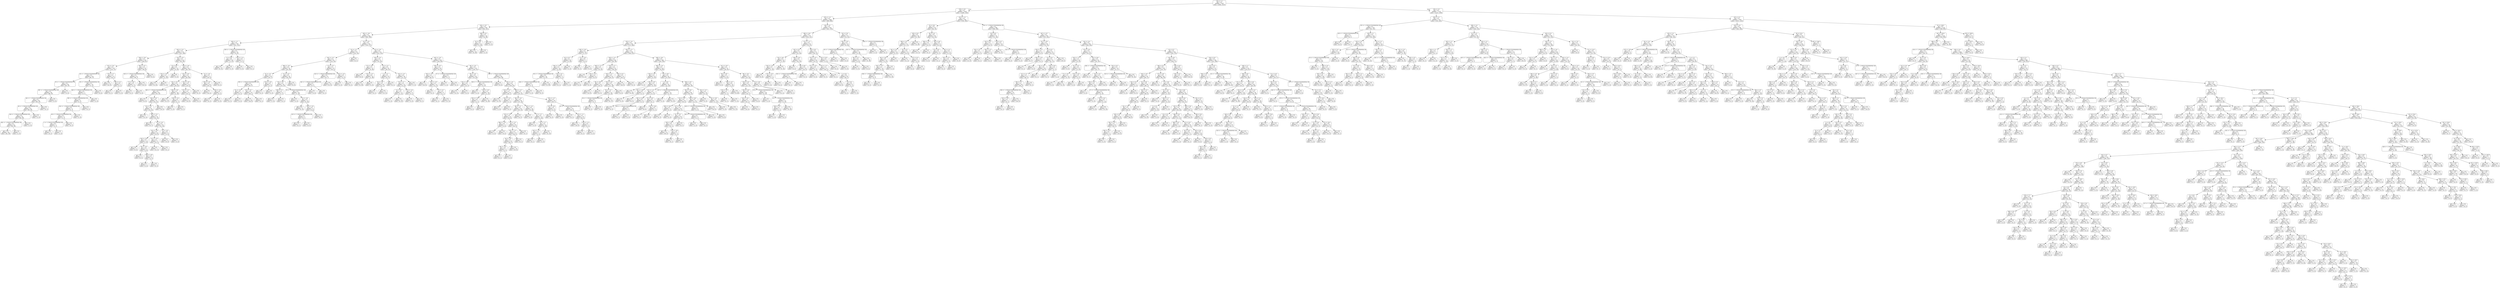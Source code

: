 digraph Tree {
node [shape=box, style="rounded", color="black", fontname=helvetica] ;
edge [fontname=helvetica] ;
0 [label="156 <= 1.2\ngini = 0.5\nsamples = 3347\nvalue = [2602, 2614]"] ;
1 [label="139 <= -0.3\ngini = 0.5\nsamples = 1628\nvalue = [1388, 1166]"] ;
0 -> 1 [labeldistance=2.5, labelangle=45, headlabel="True"] ;
2 [label="255 <= -1.3\ngini = 0.5\nsamples = 1064\nvalue = [858, 806]"] ;
1 -> 2 ;
3 [label="194 <= -0.7\ngini = 0.5\nsamples = 646\nvalue = [591, 427]"] ;
2 -> 3 ;
4 [label="302 <= -3.8\ngini = 0.5\nsamples = 620\nvalue = [585, 399]"] ;
3 -> 4 ;
5 [label="294 <= -1.7\ngini = 0.5\nsamples = 304\nvalue = [251, 222]"] ;
4 -> 5 ;
6 [label="203 <= -5.2\ngini = 0.5\nsamples = 272\nvalue = [247, 180]"] ;
5 -> 6 ;
7 [label="196 <= -5.8\ngini = 0.4\nsamples = 159\nvalue = [160, 81]"] ;
6 -> 7 ;
8 [label="372 <= -5.4\ngini = 0.5\nsamples = 125\nvalue = [114, 73]"] ;
7 -> 8 ;
9 [label="20 <= -1.7014117331926443e+38\ngini = 0.5\nsamples = 113\nvalue = [96, 72]"] ;
8 -> 9 ;
10 [label="45 <= -1.7014117331926443e+38\ngini = 0.5\nsamples = 99\nvalue = [93, 59]"] ;
9 -> 10 ;
11 [label="387 <= -1.7014117331926443e+38\ngini = 0.5\nsamples = 95\nvalue = [88, 59]"] ;
10 -> 11 ;
12 [label="361 <= -1.7014117331926443e+38\ngini = 0.5\nsamples = 94\nvalue = [85, 59]"] ;
11 -> 12 ;
13 [label="38 <= -1.7014117331926443e+38\ngini = 0.5\nsamples = 93\nvalue = [85, 58]"] ;
12 -> 13 ;
14 [label="320 <= -1.7014117331926443e+38\ngini = 0.5\nsamples = 92\nvalue = [84, 58]"] ;
13 -> 14 ;
15 [label="382 <= -1.7014117331926443e+38\ngini = 0.5\nsamples = 91\nvalue = [83, 58]"] ;
14 -> 15 ;
16 [label="gini = 0.5\nsamples = 90\nvalue = [82, 58]"] ;
15 -> 16 ;
17 [label="gini = 0.0\nsamples = 1\nvalue = [1, 0]"] ;
15 -> 17 ;
18 [label="gini = 0.0\nsamples = 1\nvalue = [1, 0]"] ;
14 -> 18 ;
19 [label="gini = 0.0\nsamples = 1\nvalue = [1, 0]"] ;
13 -> 19 ;
20 [label="gini = 0.0\nsamples = 1\nvalue = [0, 1]"] ;
12 -> 20 ;
21 [label="gini = 0.0\nsamples = 1\nvalue = [3, 0]"] ;
11 -> 21 ;
22 [label="gini = 0.0\nsamples = 4\nvalue = [5, 0]"] ;
10 -> 22 ;
23 [label="49 <= -1.7014117331926443e+38\ngini = 0.3\nsamples = 14\nvalue = [3, 13]"] ;
9 -> 23 ;
24 [label="260 <= -1.7014117331926443e+38\ngini = 0.5\nsamples = 7\nvalue = [3, 5]"] ;
23 -> 24 ;
25 [label="395 <= -1.7014117331926443e+38\ngini = 0.4\nsamples = 6\nvalue = [2, 5]"] ;
24 -> 25 ;
26 [label="102 <= -1.7014117331926443e+38\ngini = 0.4\nsamples = 5\nvalue = [2, 4]"] ;
25 -> 26 ;
27 [label="40 <= -1.7014117331926443e+38\ngini = 0.3\nsamples = 4\nvalue = [1, 4]"] ;
26 -> 27 ;
28 [label="1 <= -1.7014117331926443e+38\ngini = 0.4\nsamples = 2\nvalue = [1, 2]"] ;
27 -> 28 ;
29 [label="gini = 0.0\nsamples = 1\nvalue = [0, 2]"] ;
28 -> 29 ;
30 [label="gini = 0.0\nsamples = 1\nvalue = [1, 0]"] ;
28 -> 30 ;
31 [label="gini = 0.0\nsamples = 2\nvalue = [0, 2]"] ;
27 -> 31 ;
32 [label="gini = 0.0\nsamples = 1\nvalue = [1, 0]"] ;
26 -> 32 ;
33 [label="gini = 0.0\nsamples = 1\nvalue = [0, 1]"] ;
25 -> 33 ;
34 [label="gini = 0.0\nsamples = 1\nvalue = [1, 0]"] ;
24 -> 34 ;
35 [label="gini = 0.0\nsamples = 7\nvalue = [0, 8]"] ;
23 -> 35 ;
36 [label="373 <= 1.3\ngini = 0.1\nsamples = 12\nvalue = [18, 1]"] ;
8 -> 36 ;
37 [label="gini = 0.0\nsamples = 10\nvalue = [16, 0]"] ;
36 -> 37 ;
38 [label="395 <= 2.2\ngini = 0.4\nsamples = 2\nvalue = [2, 1]"] ;
36 -> 38 ;
39 [label="gini = 0.0\nsamples = 1\nvalue = [0, 1]"] ;
38 -> 39 ;
40 [label="gini = 0.0\nsamples = 1\nvalue = [2, 0]"] ;
38 -> 40 ;
41 [label="283 <= -4.1\ngini = 0.3\nsamples = 34\nvalue = [46, 8]"] ;
7 -> 41 ;
42 [label="103 <= -1.7014117331926443e+38\ngini = 0.1\nsamples = 31\nvalue = [46, 2]"] ;
41 -> 42 ;
43 [label="77 <= -4.0\ngini = 0.5\nsamples = 4\nvalue = [2, 2]"] ;
42 -> 43 ;
44 [label="gini = 0.0\nsamples = 2\nvalue = [0, 2]"] ;
43 -> 44 ;
45 [label="gini = 0.0\nsamples = 2\nvalue = [2, 0]"] ;
43 -> 45 ;
46 [label="gini = 0.0\nsamples = 27\nvalue = [44, 0]"] ;
42 -> 46 ;
47 [label="gini = 0.0\nsamples = 3\nvalue = [0, 6]"] ;
41 -> 47 ;
48 [label="116 <= -5.4\ngini = 0.5\nsamples = 113\nvalue = [87, 99]"] ;
6 -> 48 ;
49 [label="32 <= 0.0\ngini = 0.2\nsamples = 21\nvalue = [4, 29]"] ;
48 -> 49 ;
50 [label="176 <= -3.6\ngini = 0.1\nsamples = 18\nvalue = [1, 29]"] ;
49 -> 50 ;
51 [label="gini = 0.0\nsamples = 17\nvalue = [0, 29]"] ;
50 -> 51 ;
52 [label="gini = 0.0\nsamples = 1\nvalue = [1, 0]"] ;
50 -> 52 ;
53 [label="gini = 0.0\nsamples = 3\nvalue = [3, 0]"] ;
49 -> 53 ;
54 [label="139 <= -3.9\ngini = 0.5\nsamples = 92\nvalue = [83, 70]"] ;
48 -> 54 ;
55 [label="222 <= -4.0\ngini = 0.5\nsamples = 81\nvalue = [63, 66]"] ;
54 -> 55 ;
56 [label="66 <= -4.3\ngini = 0.5\nsamples = 66\nvalue = [44, 62]"] ;
55 -> 56 ;
57 [label="384 <= -1.7014117331926443e+38\ngini = 0.5\nsamples = 50\nvalue = [43, 34]"] ;
56 -> 57 ;
58 [label="gini = 0.0\nsamples = 3\nvalue = [0, 9]"] ;
57 -> 58 ;
59 [label="318 <= -4.4\ngini = 0.5\nsamples = 47\nvalue = [43, 25]"] ;
57 -> 59 ;
60 [label="54 <= -5.2\ngini = 0.5\nsamples = 41\nvalue = [33, 25]"] ;
59 -> 60 ;
61 [label="gini = 0.0\nsamples = 7\nvalue = [11, 0]"] ;
60 -> 61 ;
62 [label="183 <= -5.1\ngini = 0.5\nsamples = 34\nvalue = [22, 25]"] ;
60 -> 62 ;
63 [label="gini = 0.0\nsamples = 5\nvalue = [0, 7]"] ;
62 -> 63 ;
64 [label="217 <= -4.5\ngini = 0.5\nsamples = 29\nvalue = [22, 18]"] ;
62 -> 64 ;
65 [label="232 <= -4.6\ngini = 0.4\nsamples = 20\nvalue = [19, 9]"] ;
64 -> 65 ;
66 [label="324 <= -4.9\ngini = 0.5\nsamples = 12\nvalue = [7, 8]"] ;
65 -> 66 ;
67 [label="gini = 0.0\nsamples = 3\nvalue = [4, 0]"] ;
66 -> 67 ;
68 [label="99 <= -4.9\ngini = 0.4\nsamples = 9\nvalue = [3, 8]"] ;
66 -> 68 ;
69 [label="gini = 0.0\nsamples = 3\nvalue = [0, 5]"] ;
68 -> 69 ;
70 [label="368 <= -4.8\ngini = 0.5\nsamples = 6\nvalue = [3, 3]"] ;
68 -> 70 ;
71 [label="gini = 0.0\nsamples = 3\nvalue = [3, 0]"] ;
70 -> 71 ;
72 [label="gini = 0.0\nsamples = 3\nvalue = [0, 3]"] ;
70 -> 72 ;
73 [label="111 <= -4.5\ngini = 0.1\nsamples = 8\nvalue = [12, 1]"] ;
65 -> 73 ;
74 [label="gini = 0.0\nsamples = 7\nvalue = [12, 0]"] ;
73 -> 74 ;
75 [label="gini = 0.0\nsamples = 1\nvalue = [0, 1]"] ;
73 -> 75 ;
76 [label="23 <= -4.5\ngini = 0.4\nsamples = 9\nvalue = [3, 9]"] ;
64 -> 76 ;
77 [label="gini = 0.0\nsamples = 6\nvalue = [0, 9]"] ;
76 -> 77 ;
78 [label="gini = 0.0\nsamples = 3\nvalue = [3, 0]"] ;
76 -> 78 ;
79 [label="gini = 0.0\nsamples = 6\nvalue = [10, 0]"] ;
59 -> 79 ;
80 [label="238 <= -3.8\ngini = 0.1\nsamples = 16\nvalue = [1, 28]"] ;
56 -> 80 ;
81 [label="gini = 0.0\nsamples = 14\nvalue = [0, 27]"] ;
80 -> 81 ;
82 [label="104 <= -4.2\ngini = 0.5\nsamples = 2\nvalue = [1, 1]"] ;
80 -> 82 ;
83 [label="gini = 0.0\nsamples = 1\nvalue = [1, 0]"] ;
82 -> 83 ;
84 [label="gini = 0.0\nsamples = 1\nvalue = [0, 1]"] ;
82 -> 84 ;
85 [label="232 <= -3.8\ngini = 0.3\nsamples = 15\nvalue = [19, 4]"] ;
55 -> 85 ;
86 [label="337 <= -2.3\ngini = 0.1\nsamples = 12\nvalue = [19, 1]"] ;
85 -> 86 ;
87 [label="gini = 0.0\nsamples = 11\nvalue = [19, 0]"] ;
86 -> 87 ;
88 [label="gini = 0.0\nsamples = 1\nvalue = [0, 1]"] ;
86 -> 88 ;
89 [label="gini = 0.0\nsamples = 3\nvalue = [0, 3]"] ;
85 -> 89 ;
90 [label="12 <= -1.8\ngini = 0.3\nsamples = 11\nvalue = [20, 4]"] ;
54 -> 90 ;
91 [label="283 <= -4.0\ngini = 0.2\nsamples = 10\nvalue = [20, 2]"] ;
90 -> 91 ;
92 [label="gini = 0.0\nsamples = 7\nvalue = [16, 0]"] ;
91 -> 92 ;
93 [label="350 <= -3.0\ngini = 0.4\nsamples = 3\nvalue = [4, 2]"] ;
91 -> 93 ;
94 [label="gini = 0.0\nsamples = 1\nvalue = [0, 2]"] ;
93 -> 94 ;
95 [label="gini = 0.0\nsamples = 2\nvalue = [4, 0]"] ;
93 -> 95 ;
96 [label="gini = 0.0\nsamples = 1\nvalue = [0, 2]"] ;
90 -> 96 ;
97 [label="249 <= -1.7014117331926443e+38\ngini = 0.2\nsamples = 32\nvalue = [4, 42]"] ;
5 -> 97 ;
98 [label="77 <= 0.4\ngini = 0.0\nsamples = 28\nvalue = [1, 41]"] ;
97 -> 98 ;
99 [label="gini = 0.0\nsamples = 27\nvalue = [0, 41]"] ;
98 -> 99 ;
100 [label="gini = 0.0\nsamples = 1\nvalue = [1, 0]"] ;
98 -> 100 ;
101 [label="332 <= -1.2\ngini = 0.4\nsamples = 4\nvalue = [3, 1]"] ;
97 -> 101 ;
102 [label="gini = 0.0\nsamples = 3\nvalue = [3, 0]"] ;
101 -> 102 ;
103 [label="gini = 0.0\nsamples = 1\nvalue = [0, 1]"] ;
101 -> 103 ;
104 [label="35 <= -2.9\ngini = 0.5\nsamples = 316\nvalue = [334, 177]"] ;
4 -> 104 ;
105 [label="52 <= -1.1\ngini = 0.3\nsamples = 95\nvalue = [122, 34]"] ;
104 -> 105 ;
106 [label="201 <= -3.1\ngini = 0.3\nsamples = 92\nvalue = [122, 29]"] ;
105 -> 106 ;
107 [label="389 <= -3.6\ngini = 0.4\nsamples = 59\nvalue = [63, 26]"] ;
106 -> 107 ;
108 [label="32 <= -3.1\ngini = 0.2\nsamples = 29\nvalue = [43, 7]"] ;
107 -> 108 ;
109 [label="259 <= -1.7014117331926443e+38\ngini = 0.2\nsamples = 25\nvalue = [42, 4]"] ;
108 -> 109 ;
110 [label="41 <= -3.6\ngini = 0.5\nsamples = 6\nvalue = [4, 3]"] ;
109 -> 110 ;
111 [label="gini = 0.0\nsamples = 3\nvalue = [0, 3]"] ;
110 -> 111 ;
112 [label="gini = 0.0\nsamples = 3\nvalue = [4, 0]"] ;
110 -> 112 ;
113 [label="69 <= -3.5\ngini = 0.0\nsamples = 19\nvalue = [38, 1]"] ;
109 -> 113 ;
114 [label="gini = 0.0\nsamples = 18\nvalue = [38, 0]"] ;
113 -> 114 ;
115 [label="gini = 0.0\nsamples = 1\nvalue = [0, 1]"] ;
113 -> 115 ;
116 [label="223 <= -3.0\ngini = 0.4\nsamples = 4\nvalue = [1, 3]"] ;
108 -> 116 ;
117 [label="gini = 0.0\nsamples = 3\nvalue = [0, 3]"] ;
116 -> 117 ;
118 [label="gini = 0.0\nsamples = 1\nvalue = [1, 0]"] ;
116 -> 118 ;
119 [label="21 <= -1.0\ngini = 0.5\nsamples = 30\nvalue = [20, 19]"] ;
107 -> 119 ;
120 [label="59 <= -5.2\ngini = 0.5\nsamples = 26\nvalue = [14, 19]"] ;
119 -> 120 ;
121 [label="369 <= 7.2\ngini = 0.2\nsamples = 6\nvalue = [7, 1]"] ;
120 -> 121 ;
122 [label="gini = 0.0\nsamples = 5\nvalue = [7, 0]"] ;
121 -> 122 ;
123 [label="gini = 0.0\nsamples = 1\nvalue = [0, 1]"] ;
121 -> 123 ;
124 [label="78 <= -1.7014117331926443e+38\ngini = 0.4\nsamples = 20\nvalue = [7, 18]"] ;
120 -> 124 ;
125 [label="gini = 0.0\nsamples = 3\nvalue = [3, 0]"] ;
124 -> 125 ;
126 [label="43 <= -3.8\ngini = 0.3\nsamples = 17\nvalue = [4, 18]"] ;
124 -> 126 ;
127 [label="gini = 0.0\nsamples = 8\nvalue = [0, 12]"] ;
126 -> 127 ;
128 [label="146 <= -3.5\ngini = 0.5\nsamples = 9\nvalue = [4, 6]"] ;
126 -> 128 ;
129 [label="223 <= -1.7014117331926443e+38\ngini = 0.3\nsamples = 5\nvalue = [4, 1]"] ;
128 -> 129 ;
130 [label="gini = 0.0\nsamples = 1\nvalue = [0, 1]"] ;
129 -> 130 ;
131 [label="gini = 0.0\nsamples = 4\nvalue = [4, 0]"] ;
129 -> 131 ;
132 [label="gini = 0.0\nsamples = 4\nvalue = [0, 5]"] ;
128 -> 132 ;
133 [label="gini = 0.0\nsamples = 4\nvalue = [6, 0]"] ;
119 -> 133 ;
134 [label="13 <= -1.5\ngini = 0.1\nsamples = 33\nvalue = [59, 3]"] ;
106 -> 134 ;
135 [label="223 <= -1.7014117331926443e+38\ngini = 0.0\nsamples = 31\nvalue = [57, 1]"] ;
134 -> 135 ;
136 [label="262 <= -1.7014117331926443e+38\ngini = 0.3\nsamples = 2\nvalue = [4, 1]"] ;
135 -> 136 ;
137 [label="gini = 0.0\nsamples = 1\nvalue = [4, 0]"] ;
136 -> 137 ;
138 [label="gini = 0.0\nsamples = 1\nvalue = [0, 1]"] ;
136 -> 138 ;
139 [label="gini = 0.0\nsamples = 29\nvalue = [53, 0]"] ;
135 -> 139 ;
140 [label="162 <= -2.5\ngini = 0.5\nsamples = 2\nvalue = [2, 2]"] ;
134 -> 140 ;
141 [label="gini = 0.0\nsamples = 1\nvalue = [2, 0]"] ;
140 -> 141 ;
142 [label="gini = 0.0\nsamples = 1\nvalue = [0, 2]"] ;
140 -> 142 ;
143 [label="gini = 0.0\nsamples = 3\nvalue = [0, 5]"] ;
105 -> 143 ;
144 [label="122 <= -2.0\ngini = 0.5\nsamples = 221\nvalue = [212, 143]"] ;
104 -> 144 ;
145 [label="378 <= -2.5\ngini = 0.5\nsamples = 72\nvalue = [47, 63]"] ;
144 -> 145 ;
146 [label="57 <= -2.9\ngini = 0.3\nsamples = 27\nvalue = [9, 38]"] ;
145 -> 146 ;
147 [label="gini = 0.0\nsamples = 2\nvalue = [8, 0]"] ;
146 -> 147 ;
148 [label="152 <= -1.5\ngini = 0.0\nsamples = 25\nvalue = [1, 38]"] ;
146 -> 148 ;
149 [label="gini = 0.0\nsamples = 24\nvalue = [0, 38]"] ;
148 -> 149 ;
150 [label="gini = 0.0\nsamples = 1\nvalue = [1, 0]"] ;
148 -> 150 ;
151 [label="27 <= -2.1\ngini = 0.5\nsamples = 45\nvalue = [38, 25]"] ;
145 -> 151 ;
152 [label="1 <= -1.2\ngini = 0.1\nsamples = 19\nvalue = [27, 2]"] ;
151 -> 152 ;
153 [label="18 <= -2.8\ngini = 0.1\nsamples = 18\nvalue = [27, 1]"] ;
152 -> 153 ;
154 [label="gini = 0.0\nsamples = 1\nvalue = [0, 1]"] ;
153 -> 154 ;
155 [label="gini = 0.0\nsamples = 17\nvalue = [27, 0]"] ;
153 -> 155 ;
156 [label="gini = 0.0\nsamples = 1\nvalue = [0, 1]"] ;
152 -> 156 ;
157 [label="315 <= -1.4\ngini = 0.4\nsamples = 26\nvalue = [11, 23]"] ;
151 -> 157 ;
158 [label="79 <= -1.7\ngini = 0.3\nsamples = 21\nvalue = [4, 23]"] ;
157 -> 158 ;
159 [label="6 <= -2.0\ngini = 0.1\nsamples = 17\nvalue = [1, 22]"] ;
158 -> 159 ;
160 [label="gini = 0.0\nsamples = 1\nvalue = [1, 0]"] ;
159 -> 160 ;
161 [label="gini = 0.0\nsamples = 16\nvalue = [0, 22]"] ;
159 -> 161 ;
162 [label="373 <= -1.6\ngini = 0.4\nsamples = 4\nvalue = [3, 1]"] ;
158 -> 162 ;
163 [label="gini = 0.0\nsamples = 3\nvalue = [3, 0]"] ;
162 -> 163 ;
164 [label="gini = 0.0\nsamples = 1\nvalue = [0, 1]"] ;
162 -> 164 ;
165 [label="gini = 0.0\nsamples = 5\nvalue = [7, 0]"] ;
157 -> 165 ;
166 [label="287 <= -2.0\ngini = 0.4\nsamples = 149\nvalue = [165, 80]"] ;
144 -> 166 ;
167 [label="185 <= -0.2\ngini = 0.2\nsamples = 28\nvalue = [47, 6]"] ;
166 -> 167 ;
168 [label="193 <= -1.9\ngini = 0.1\nsamples = 25\nvalue = [46, 4]"] ;
167 -> 168 ;
169 [label="gini = 0.0\nsamples = 13\nvalue = [29, 0]"] ;
168 -> 169 ;
170 [label="242 <= -1.8\ngini = 0.3\nsamples = 12\nvalue = [17, 4]"] ;
168 -> 170 ;
171 [label="gini = 0.0\nsamples = 3\nvalue = [0, 3]"] ;
170 -> 171 ;
172 [label="75 <= -2.2\ngini = 0.1\nsamples = 9\nvalue = [17, 1]"] ;
170 -> 172 ;
173 [label="gini = 0.0\nsamples = 1\nvalue = [0, 1]"] ;
172 -> 173 ;
174 [label="gini = 0.0\nsamples = 8\nvalue = [17, 0]"] ;
172 -> 174 ;
175 [label="57 <= -1.7014117331926443e+38\ngini = 0.4\nsamples = 3\nvalue = [1, 2]"] ;
167 -> 175 ;
176 [label="gini = 0.0\nsamples = 1\nvalue = [1, 0]"] ;
175 -> 176 ;
177 [label="gini = 0.0\nsamples = 2\nvalue = [0, 2]"] ;
175 -> 177 ;
178 [label="68 <= -1.9\ngini = 0.5\nsamples = 121\nvalue = [118, 74]"] ;
166 -> 178 ;
179 [label="89 <= -2.0\ngini = 0.5\nsamples = 26\nvalue = [15, 26]"] ;
178 -> 179 ;
180 [label="103 <= -0.8\ngini = 0.4\nsamples = 9\nvalue = [12, 4]"] ;
179 -> 180 ;
181 [label="gini = 0.0\nsamples = 6\nvalue = [12, 0]"] ;
180 -> 181 ;
182 [label="gini = 0.0\nsamples = 3\nvalue = [0, 4]"] ;
180 -> 182 ;
183 [label="190 <= -1.7014117331926443e+38\ngini = 0.2\nsamples = 17\nvalue = [3, 22]"] ;
179 -> 183 ;
184 [label="gini = 0.0\nsamples = 1\nvalue = [2, 0]"] ;
183 -> 184 ;
185 [label="116 <= -2.0\ngini = 0.1\nsamples = 16\nvalue = [1, 22]"] ;
183 -> 185 ;
186 [label="203 <= -1.8\ngini = 0.4\nsamples = 2\nvalue = [1, 2]"] ;
185 -> 186 ;
187 [label="gini = 0.0\nsamples = 1\nvalue = [0, 2]"] ;
186 -> 187 ;
188 [label="gini = 0.0\nsamples = 1\nvalue = [1, 0]"] ;
186 -> 188 ;
189 [label="gini = 0.0\nsamples = 14\nvalue = [0, 20]"] ;
185 -> 189 ;
190 [label="128 <= -1.7014117331926443e+38\ngini = 0.4\nsamples = 95\nvalue = [103, 48]"] ;
178 -> 190 ;
191 [label="gini = 0.0\nsamples = 4\nvalue = [0, 6]"] ;
190 -> 191 ;
192 [label="293 <= -1.8\ngini = 0.4\nsamples = 91\nvalue = [103, 42]"] ;
190 -> 192 ;
193 [label="214 <= -1.4\ngini = 0.1\nsamples = 18\nvalue = [28, 1]"] ;
192 -> 193 ;
194 [label="gini = 0.0\nsamples = 16\nvalue = [27, 0]"] ;
193 -> 194 ;
195 [label="191 <= -1.2\ngini = 0.5\nsamples = 2\nvalue = [1, 1]"] ;
193 -> 195 ;
196 [label="gini = 0.0\nsamples = 1\nvalue = [1, 0]"] ;
195 -> 196 ;
197 [label="gini = 0.0\nsamples = 1\nvalue = [0, 1]"] ;
195 -> 197 ;
198 [label="389 <= -1.4\ngini = 0.5\nsamples = 73\nvalue = [75, 41]"] ;
192 -> 198 ;
199 [label="381 <= -1.6\ngini = 0.5\nsamples = 44\nvalue = [37, 34]"] ;
198 -> 199 ;
200 [label="80 <= -1.3\ngini = 0.4\nsamples = 28\nvalue = [29, 14]"] ;
199 -> 200 ;
201 [label="374 <= -1.8\ngini = 0.4\nsamples = 24\nvalue = [29, 9]"] ;
200 -> 201 ;
202 [label="366 <= -1.8\ngini = 0.4\nsamples = 4\nvalue = [3, 6]"] ;
201 -> 202 ;
203 [label="gini = 0.0\nsamples = 1\nvalue = [3, 0]"] ;
202 -> 203 ;
204 [label="gini = 0.0\nsamples = 3\nvalue = [0, 6]"] ;
202 -> 204 ;
205 [label="50 <= -1.4\ngini = 0.2\nsamples = 20\nvalue = [26, 3]"] ;
201 -> 205 ;
206 [label="351 <= -1.3\ngini = 0.1\nsamples = 19\nvalue = [26, 2]"] ;
205 -> 206 ;
207 [label="36 <= -2.0\ngini = 0.1\nsamples = 18\nvalue = [26, 1]"] ;
206 -> 207 ;
208 [label="89 <= -1.6\ngini = 0.4\nsamples = 2\nvalue = [2, 1]"] ;
207 -> 208 ;
209 [label="gini = 0.0\nsamples = 1\nvalue = [0, 1]"] ;
208 -> 209 ;
210 [label="gini = 0.0\nsamples = 1\nvalue = [2, 0]"] ;
208 -> 210 ;
211 [label="gini = 0.0\nsamples = 16\nvalue = [24, 0]"] ;
207 -> 211 ;
212 [label="gini = 0.0\nsamples = 1\nvalue = [0, 1]"] ;
206 -> 212 ;
213 [label="gini = 0.0\nsamples = 1\nvalue = [0, 1]"] ;
205 -> 213 ;
214 [label="gini = 0.0\nsamples = 4\nvalue = [0, 5]"] ;
200 -> 214 ;
215 [label="263 <= -1.9\ngini = 0.4\nsamples = 16\nvalue = [8, 20]"] ;
199 -> 215 ;
216 [label="gini = 0.0\nsamples = 3\nvalue = [5, 0]"] ;
215 -> 216 ;
217 [label="37 <= -1.7\ngini = 0.2\nsamples = 13\nvalue = [3, 20]"] ;
215 -> 217 ;
218 [label="gini = 0.0\nsamples = 2\nvalue = [2, 0]"] ;
217 -> 218 ;
219 [label="20 <= -1.7\ngini = 0.1\nsamples = 11\nvalue = [1, 20]"] ;
217 -> 219 ;
220 [label="242 <= -1.6\ngini = 0.5\nsamples = 2\nvalue = [1, 1]"] ;
219 -> 220 ;
221 [label="gini = 0.0\nsamples = 1\nvalue = [0, 1]"] ;
220 -> 221 ;
222 [label="gini = 0.0\nsamples = 1\nvalue = [1, 0]"] ;
220 -> 222 ;
223 [label="gini = 0.0\nsamples = 9\nvalue = [0, 19]"] ;
219 -> 223 ;
224 [label="355 <= -1.5\ngini = 0.3\nsamples = 29\nvalue = [38, 7]"] ;
198 -> 224 ;
225 [label="127 <= -0.4\ngini = 0.4\nsamples = 4\nvalue = [2, 4]"] ;
224 -> 225 ;
226 [label="gini = 0.0\nsamples = 3\nvalue = [0, 4]"] ;
225 -> 226 ;
227 [label="gini = 0.0\nsamples = 1\nvalue = [2, 0]"] ;
225 -> 227 ;
228 [label="63 <= -1.7014117331926443e+38\ngini = 0.1\nsamples = 25\nvalue = [36, 3]"] ;
224 -> 228 ;
229 [label="gini = 0.0\nsamples = 1\nvalue = [0, 1]"] ;
228 -> 229 ;
230 [label="279 <= -1.1\ngini = 0.1\nsamples = 24\nvalue = [36, 2]"] ;
228 -> 230 ;
231 [label="gini = 0.0\nsamples = 22\nvalue = [34, 0]"] ;
230 -> 231 ;
232 [label="159 <= -1.2\ngini = 0.5\nsamples = 2\nvalue = [2, 2]"] ;
230 -> 232 ;
233 [label="gini = 0.0\nsamples = 1\nvalue = [0, 2]"] ;
232 -> 233 ;
234 [label="gini = 0.0\nsamples = 1\nvalue = [2, 0]"] ;
232 -> 234 ;
235 [label="389 <= 5.0\ngini = 0.3\nsamples = 26\nvalue = [6, 28]"] ;
3 -> 235 ;
236 [label="55 <= 0.8\ngini = 0.1\nsamples = 23\nvalue = [1, 28]"] ;
235 -> 236 ;
237 [label="gini = 0.0\nsamples = 22\nvalue = [0, 28]"] ;
236 -> 237 ;
238 [label="gini = 0.0\nsamples = 1\nvalue = [1, 0]"] ;
236 -> 238 ;
239 [label="gini = 0.0\nsamples = 3\nvalue = [5, 0]"] ;
235 -> 239 ;
240 [label="68 <= 1.0\ngini = 0.5\nsamples = 418\nvalue = [267, 379]"] ;
2 -> 240 ;
241 [label="280 <= -0.0\ngini = 0.5\nsamples = 375\nvalue = [254, 327]"] ;
240 -> 241 ;
242 [label="376 <= -1.6\ngini = 0.5\nsamples = 297\nvalue = [175, 280]"] ;
241 -> 242 ;
243 [label="295 <= -0.4\ngini = 0.2\nsamples = 41\nvalue = [7, 57]"] ;
242 -> 243 ;
244 [label="92 <= 0.7\ngini = 0.1\nsamples = 34\nvalue = [3, 54]"] ;
243 -> 244 ;
245 [label="356 <= -1.0\ngini = 0.1\nsamples = 33\nvalue = [2, 54]"] ;
244 -> 245 ;
246 [label="44 <= -1.7014117331926443e+38\ngini = 0.0\nsamples = 31\nvalue = [1, 53]"] ;
245 -> 246 ;
247 [label="168 <= -1.7014117331926443e+38\ngini = 0.4\nsamples = 3\nvalue = [1, 3]"] ;
246 -> 247 ;
248 [label="gini = 0.0\nsamples = 1\nvalue = [1, 0]"] ;
247 -> 248 ;
249 [label="gini = 0.0\nsamples = 2\nvalue = [0, 3]"] ;
247 -> 249 ;
250 [label="gini = 0.0\nsamples = 28\nvalue = [0, 50]"] ;
246 -> 250 ;
251 [label="68 <= -0.7\ngini = 0.5\nsamples = 2\nvalue = [1, 1]"] ;
245 -> 251 ;
252 [label="gini = 0.0\nsamples = 1\nvalue = [0, 1]"] ;
251 -> 252 ;
253 [label="gini = 0.0\nsamples = 1\nvalue = [1, 0]"] ;
251 -> 253 ;
254 [label="gini = 0.0\nsamples = 1\nvalue = [1, 0]"] ;
244 -> 254 ;
255 [label="17 <= -2.0\ngini = 0.5\nsamples = 7\nvalue = [4, 3]"] ;
243 -> 255 ;
256 [label="gini = 0.0\nsamples = 3\nvalue = [0, 3]"] ;
255 -> 256 ;
257 [label="gini = 0.0\nsamples = 4\nvalue = [4, 0]"] ;
255 -> 257 ;
258 [label="195 <= -1.1\ngini = 0.5\nsamples = 256\nvalue = [168, 223]"] ;
242 -> 258 ;
259 [label="339 <= -1.4\ngini = 0.5\nsamples = 68\nvalue = [64, 38]"] ;
258 -> 259 ;
260 [label="200 <= -1.2\ngini = 0.4\nsamples = 13\nvalue = [6, 14]"] ;
259 -> 260 ;
261 [label="gini = 0.0\nsamples = 7\nvalue = [0, 10]"] ;
260 -> 261 ;
262 [label="259 <= -1.3\ngini = 0.5\nsamples = 6\nvalue = [6, 4]"] ;
260 -> 262 ;
263 [label="gini = 0.0\nsamples = 4\nvalue = [6, 0]"] ;
262 -> 263 ;
264 [label="gini = 0.0\nsamples = 2\nvalue = [0, 4]"] ;
262 -> 264 ;
265 [label="178 <= -1.1\ngini = 0.4\nsamples = 55\nvalue = [58, 24]"] ;
259 -> 265 ;
266 [label="318 <= -1.2\ngini = 0.5\nsamples = 34\nvalue = [30, 21]"] ;
265 -> 266 ;
267 [label="86 <= -0.8\ngini = 0.2\nsamples = 16\nvalue = [19, 3]"] ;
266 -> 267 ;
268 [label="gini = 0.0\nsamples = 14\nvalue = [19, 0]"] ;
267 -> 268 ;
269 [label="gini = 0.0\nsamples = 2\nvalue = [0, 3]"] ;
267 -> 269 ;
270 [label="254 <= -0.9\ngini = 0.5\nsamples = 18\nvalue = [11, 18]"] ;
266 -> 270 ;
271 [label="93 <= -1.4\ngini = 0.3\nsamples = 14\nvalue = [5, 18]"] ;
270 -> 271 ;
272 [label="36 <= -1.7014117331926443e+38\ngini = 0.3\nsamples = 4\nvalue = [5, 1]"] ;
271 -> 272 ;
273 [label="gini = 0.0\nsamples = 1\nvalue = [0, 1]"] ;
272 -> 273 ;
274 [label="gini = 0.0\nsamples = 3\nvalue = [5, 0]"] ;
272 -> 274 ;
275 [label="gini = 0.0\nsamples = 10\nvalue = [0, 17]"] ;
271 -> 275 ;
276 [label="gini = 0.0\nsamples = 4\nvalue = [6, 0]"] ;
270 -> 276 ;
277 [label="292 <= 0.2\ngini = 0.2\nsamples = 21\nvalue = [28, 3]"] ;
265 -> 277 ;
278 [label="gini = 0.0\nsamples = 19\nvalue = [28, 0]"] ;
277 -> 278 ;
279 [label="gini = 0.0\nsamples = 2\nvalue = [0, 3]"] ;
277 -> 279 ;
280 [label="280 <= -0.6\ngini = 0.5\nsamples = 188\nvalue = [104, 185]"] ;
258 -> 280 ;
281 [label="382 <= -1.6\ngini = 0.5\nsamples = 114\nvalue = [76, 90]"] ;
280 -> 281 ;
282 [label="316 <= -1.2\ngini = 0.1\nsamples = 23\nvalue = [3, 34]"] ;
281 -> 282 ;
283 [label="gini = 0.0\nsamples = 1\nvalue = [1, 0]"] ;
282 -> 283 ;
284 [label="245 <= -0.9\ngini = 0.1\nsamples = 22\nvalue = [2, 34]"] ;
282 -> 284 ;
285 [label="gini = 0.0\nsamples = 17\nvalue = [0, 29]"] ;
284 -> 285 ;
286 [label="281 <= -0.8\ngini = 0.4\nsamples = 5\nvalue = [2, 5]"] ;
284 -> 286 ;
287 [label="gini = 0.0\nsamples = 2\nvalue = [2, 0]"] ;
286 -> 287 ;
288 [label="gini = 0.0\nsamples = 3\nvalue = [0, 5]"] ;
286 -> 288 ;
289 [label="74 <= -0.9\ngini = 0.5\nsamples = 91\nvalue = [73, 56]"] ;
281 -> 289 ;
290 [label="1 <= -0.9\ngini = 0.4\nsamples = 30\nvalue = [12, 28]"] ;
289 -> 290 ;
291 [label="167 <= -1.4\ngini = 0.5\nsamples = 15\nvalue = [11, 6]"] ;
290 -> 291 ;
292 [label="387 <= -0.9\ngini = 0.4\nsamples = 6\nvalue = [2, 5]"] ;
291 -> 292 ;
293 [label="gini = 0.0\nsamples = 3\nvalue = [0, 4]"] ;
292 -> 293 ;
294 [label="156 <= -1.7014117331926443e+38\ngini = 0.4\nsamples = 3\nvalue = [2, 1]"] ;
292 -> 294 ;
295 [label="gini = 0.0\nsamples = 1\nvalue = [0, 1]"] ;
294 -> 295 ;
296 [label="gini = 0.0\nsamples = 2\nvalue = [2, 0]"] ;
294 -> 296 ;
297 [label="70 <= -0.9\ngini = 0.2\nsamples = 9\nvalue = [9, 1]"] ;
291 -> 297 ;
298 [label="gini = 0.0\nsamples = 7\nvalue = [8, 0]"] ;
297 -> 298 ;
299 [label="252 <= -0.8\ngini = 0.5\nsamples = 2\nvalue = [1, 1]"] ;
297 -> 299 ;
300 [label="gini = 0.0\nsamples = 1\nvalue = [0, 1]"] ;
299 -> 300 ;
301 [label="gini = 0.0\nsamples = 1\nvalue = [1, 0]"] ;
299 -> 301 ;
302 [label="193 <= -1.7014117331926443e+38\ngini = 0.1\nsamples = 15\nvalue = [1, 22]"] ;
290 -> 302 ;
303 [label="gini = 0.0\nsamples = 1\nvalue = [1, 0]"] ;
302 -> 303 ;
304 [label="gini = 0.0\nsamples = 14\nvalue = [0, 22]"] ;
302 -> 304 ;
305 [label="108 <= -0.5\ngini = 0.4\nsamples = 61\nvalue = [61, 28]"] ;
289 -> 305 ;
306 [label="301 <= -0.6\ngini = 0.3\nsamples = 46\nvalue = [55, 15]"] ;
305 -> 306 ;
307 [label="133 <= -0.9\ngini = 0.2\nsamples = 34\nvalue = [44, 6]"] ;
306 -> 307 ;
308 [label="383 <= -0.8\ngini = 0.5\nsamples = 4\nvalue = [2, 3]"] ;
307 -> 308 ;
309 [label="gini = 0.0\nsamples = 3\nvalue = [0, 3]"] ;
308 -> 309 ;
310 [label="gini = 0.0\nsamples = 1\nvalue = [2, 0]"] ;
308 -> 310 ;
311 [label="217 <= 0.6\ngini = 0.1\nsamples = 30\nvalue = [42, 3]"] ;
307 -> 311 ;
312 [label="41 <= -0.1\ngini = 0.1\nsamples = 28\nvalue = [41, 2]"] ;
311 -> 312 ;
313 [label="330 <= -0.5\ngini = 0.0\nsamples = 27\nvalue = [41, 1]"] ;
312 -> 313 ;
314 [label="gini = 0.0\nsamples = 25\nvalue = [40, 0]"] ;
313 -> 314 ;
315 [label="170 <= -0.6\ngini = 0.5\nsamples = 2\nvalue = [1, 1]"] ;
313 -> 315 ;
316 [label="gini = 0.0\nsamples = 1\nvalue = [0, 1]"] ;
315 -> 316 ;
317 [label="gini = 0.0\nsamples = 1\nvalue = [1, 0]"] ;
315 -> 317 ;
318 [label="gini = 0.0\nsamples = 1\nvalue = [0, 1]"] ;
312 -> 318 ;
319 [label="181 <= -1.7014117331926443e+38\ngini = 0.5\nsamples = 2\nvalue = [1, 1]"] ;
311 -> 319 ;
320 [label="gini = 0.0\nsamples = 1\nvalue = [1, 0]"] ;
319 -> 320 ;
321 [label="gini = 0.0\nsamples = 1\nvalue = [0, 1]"] ;
319 -> 321 ;
322 [label="326 <= -0.6\ngini = 0.5\nsamples = 12\nvalue = [11, 9]"] ;
306 -> 322 ;
323 [label="244 <= -1.7014117331926443e+38\ngini = 0.2\nsamples = 6\nvalue = [1, 9]"] ;
322 -> 323 ;
324 [label="gini = 0.0\nsamples = 1\nvalue = [1, 0]"] ;
323 -> 324 ;
325 [label="gini = 0.0\nsamples = 5\nvalue = [0, 9]"] ;
323 -> 325 ;
326 [label="gini = 0.0\nsamples = 6\nvalue = [10, 0]"] ;
322 -> 326 ;
327 [label="162 <= -1.5\ngini = 0.4\nsamples = 15\nvalue = [6, 13]"] ;
305 -> 327 ;
328 [label="gini = 0.0\nsamples = 3\nvalue = [5, 0]"] ;
327 -> 328 ;
329 [label="82 <= -0.9\ngini = 0.1\nsamples = 12\nvalue = [1, 13]"] ;
327 -> 329 ;
330 [label="gini = 0.0\nsamples = 1\nvalue = [1, 0]"] ;
329 -> 330 ;
331 [label="gini = 0.0\nsamples = 11\nvalue = [0, 13]"] ;
329 -> 331 ;
332 [label="311 <= -0.5\ngini = 0.4\nsamples = 74\nvalue = [28, 95]"] ;
280 -> 332 ;
333 [label="68 <= -0.8\ngini = 0.1\nsamples = 37\nvalue = [5, 61]"] ;
332 -> 333 ;
334 [label="gini = 0.0\nsamples = 2\nvalue = [4, 0]"] ;
333 -> 334 ;
335 [label="384 <= -0.7\ngini = 0.0\nsamples = 35\nvalue = [1, 61]"] ;
333 -> 335 ;
336 [label="135 <= -0.3\ngini = 0.5\nsamples = 2\nvalue = [1, 1]"] ;
335 -> 336 ;
337 [label="gini = 0.0\nsamples = 1\nvalue = [0, 1]"] ;
336 -> 337 ;
338 [label="gini = 0.0\nsamples = 1\nvalue = [1, 0]"] ;
336 -> 338 ;
339 [label="gini = 0.0\nsamples = 33\nvalue = [0, 60]"] ;
335 -> 339 ;
340 [label="88 <= -0.3\ngini = 0.5\nsamples = 37\nvalue = [23, 34]"] ;
332 -> 340 ;
341 [label="318 <= -0.4\ngini = 0.4\nsamples = 29\nvalue = [12, 33]"] ;
340 -> 341 ;
342 [label="203 <= -0.4\ngini = 0.5\nsamples = 11\nvalue = [10, 7]"] ;
341 -> 342 ;
343 [label="126 <= -0.4\ngini = 0.2\nsamples = 6\nvalue = [10, 1]"] ;
342 -> 343 ;
344 [label="gini = 0.0\nsamples = 5\nvalue = [10, 0]"] ;
343 -> 344 ;
345 [label="gini = 0.0\nsamples = 1\nvalue = [0, 1]"] ;
343 -> 345 ;
346 [label="gini = 0.0\nsamples = 5\nvalue = [0, 6]"] ;
342 -> 346 ;
347 [label="179 <= -1.7014117331926443e+38\ngini = 0.1\nsamples = 18\nvalue = [2, 26]"] ;
341 -> 347 ;
348 [label="gini = 0.0\nsamples = 1\nvalue = [1, 0]"] ;
347 -> 348 ;
349 [label="76 <= -1.7014117331926443e+38\ngini = 0.1\nsamples = 17\nvalue = [1, 26]"] ;
347 -> 349 ;
350 [label="328 <= 1.4\ngini = 0.5\nsamples = 2\nvalue = [1, 1]"] ;
349 -> 350 ;
351 [label="gini = 0.0\nsamples = 1\nvalue = [1, 0]"] ;
350 -> 351 ;
352 [label="gini = 0.0\nsamples = 1\nvalue = [0, 1]"] ;
350 -> 352 ;
353 [label="gini = 0.0\nsamples = 15\nvalue = [0, 25]"] ;
349 -> 353 ;
354 [label="74 <= -0.0\ngini = 0.2\nsamples = 8\nvalue = [11, 1]"] ;
340 -> 354 ;
355 [label="gini = 0.0\nsamples = 7\nvalue = [11, 0]"] ;
354 -> 355 ;
356 [label="gini = 0.0\nsamples = 1\nvalue = [0, 1]"] ;
354 -> 356 ;
357 [label="117 <= -1.1\ngini = 0.5\nsamples = 78\nvalue = [79, 47]"] ;
241 -> 357 ;
358 [label="207 <= 0.3\ngini = 0.5\nsamples = 37\nvalue = [23, 36]"] ;
357 -> 358 ;
359 [label="59 <= -0.6\ngini = 0.3\nsamples = 24\nvalue = [7, 26]"] ;
358 -> 359 ;
360 [label="316 <= -1.0\ngini = 0.5\nsamples = 13\nvalue = [7, 10]"] ;
359 -> 360 ;
361 [label="gini = 0.0\nsamples = 6\nvalue = [0, 8]"] ;
360 -> 361 ;
362 [label="147 <= -0.5\ngini = 0.3\nsamples = 7\nvalue = [7, 2]"] ;
360 -> 362 ;
363 [label="gini = 0.0\nsamples = 5\nvalue = [7, 0]"] ;
362 -> 363 ;
364 [label="gini = 0.0\nsamples = 2\nvalue = [0, 2]"] ;
362 -> 364 ;
365 [label="gini = 0.0\nsamples = 11\nvalue = [0, 16]"] ;
359 -> 365 ;
366 [label="299 <= -0.4\ngini = 0.5\nsamples = 13\nvalue = [16, 10]"] ;
358 -> 366 ;
367 [label="gini = 0.0\nsamples = 3\nvalue = [0, 6]"] ;
366 -> 367 ;
368 [label="88 <= 0.8\ngini = 0.3\nsamples = 10\nvalue = [16, 4]"] ;
366 -> 368 ;
369 [label="254 <= -1.7014117331926443e+38\ngini = 0.1\nsamples = 8\nvalue = [16, 1]"] ;
368 -> 369 ;
370 [label="gini = 0.0\nsamples = 1\nvalue = [0, 1]"] ;
369 -> 370 ;
371 [label="gini = 0.0\nsamples = 7\nvalue = [16, 0]"] ;
369 -> 371 ;
372 [label="gini = 0.0\nsamples = 2\nvalue = [0, 3]"] ;
368 -> 372 ;
373 [label="68 <= 0.5\ngini = 0.3\nsamples = 41\nvalue = [56, 11]"] ;
357 -> 373 ;
374 [label="373 <= -0.7\ngini = 0.2\nsamples = 36\nvalue = [53, 5]"] ;
373 -> 374 ;
375 [label="371 <= -0.3\ngini = 0.5\nsamples = 5\nvalue = [4, 3]"] ;
374 -> 375 ;
376 [label="gini = 0.0\nsamples = 3\nvalue = [4, 0]"] ;
375 -> 376 ;
377 [label="gini = 0.0\nsamples = 2\nvalue = [0, 3]"] ;
375 -> 377 ;
378 [label="176 <= -1.3\ngini = 0.1\nsamples = 31\nvalue = [49, 2]"] ;
374 -> 378 ;
379 [label="gini = 0.0\nsamples = 1\nvalue = [0, 1]"] ;
378 -> 379 ;
380 [label="1 <= 0.4\ngini = 0.0\nsamples = 30\nvalue = [49, 1]"] ;
378 -> 380 ;
381 [label="gini = 0.0\nsamples = 24\nvalue = [42, 0]"] ;
380 -> 381 ;
382 [label="0 <= 0.3\ngini = 0.2\nsamples = 6\nvalue = [7, 1]"] ;
380 -> 382 ;
383 [label="gini = 0.0\nsamples = 1\nvalue = [0, 1]"] ;
382 -> 383 ;
384 [label="gini = 0.0\nsamples = 5\nvalue = [7, 0]"] ;
382 -> 384 ;
385 [label="143 <= 0.9\ngini = 0.4\nsamples = 5\nvalue = [3, 6]"] ;
373 -> 385 ;
386 [label="gini = 0.0\nsamples = 3\nvalue = [0, 6]"] ;
385 -> 386 ;
387 [label="gini = 0.0\nsamples = 2\nvalue = [3, 0]"] ;
385 -> 387 ;
388 [label="141 <= 5.0\ngini = 0.3\nsamples = 43\nvalue = [13, 52]"] ;
240 -> 388 ;
389 [label="162 <= -0.5\ngini = 0.2\nsamples = 37\nvalue = [6, 50]"] ;
388 -> 389 ;
390 [label="34 <= -1.7014117331926443e+38\ngini = 0.5\nsamples = 5\nvalue = [4, 5]"] ;
389 -> 390 ;
391 [label="gini = 0.0\nsamples = 2\nvalue = [0, 5]"] ;
390 -> 391 ;
392 [label="gini = 0.0\nsamples = 3\nvalue = [4, 0]"] ;
390 -> 392 ;
393 [label="247 <= -1.7014117331926443e+38\ngini = 0.1\nsamples = 32\nvalue = [2, 45]"] ;
389 -> 393 ;
394 [label="89 <= 2.3\ngini = 0.4\nsamples = 6\nvalue = [2, 6]"] ;
393 -> 394 ;
395 [label="gini = 0.0\nsamples = 2\nvalue = [2, 0]"] ;
394 -> 395 ;
396 [label="gini = 0.0\nsamples = 4\nvalue = [0, 6]"] ;
394 -> 396 ;
397 [label="gini = 0.0\nsamples = 26\nvalue = [0, 39]"] ;
393 -> 397 ;
398 [label="158 <= -1.7014117331926443e+38\ngini = 0.3\nsamples = 6\nvalue = [7, 2]"] ;
388 -> 398 ;
399 [label="gini = 0.0\nsamples = 4\nvalue = [7, 0]"] ;
398 -> 399 ;
400 [label="gini = 0.0\nsamples = 2\nvalue = [0, 2]"] ;
398 -> 400 ;
401 [label="353 <= -1.3\ngini = 0.5\nsamples = 564\nvalue = [530, 360]"] ;
1 -> 401 ;
402 [label="43 <= 0.6\ngini = 0.5\nsamples = 78\nvalue = [40, 70]"] ;
401 -> 402 ;
403 [label="259 <= 0.4\ngini = 0.4\nsamples = 50\nvalue = [17, 56]"] ;
402 -> 403 ;
404 [label="290 <= -0.7\ngini = 0.5\nsamples = 31\nvalue = [17, 27]"] ;
403 -> 404 ;
405 [label="341 <= 2.0\ngini = 0.3\nsamples = 16\nvalue = [5, 21]"] ;
404 -> 405 ;
406 [label="86 <= -0.0\ngini = 0.2\nsamples = 15\nvalue = [3, 21]"] ;
405 -> 406 ;
407 [label="342 <= -3.2\ngini = 0.2\nsamples = 14\nvalue = [2, 21]"] ;
406 -> 407 ;
408 [label="258 <= -1.7014117331926443e+38\ngini = 0.5\nsamples = 3\nvalue = [2, 2]"] ;
407 -> 408 ;
409 [label="gini = 0.0\nsamples = 2\nvalue = [0, 2]"] ;
408 -> 409 ;
410 [label="gini = 0.0\nsamples = 1\nvalue = [2, 0]"] ;
408 -> 410 ;
411 [label="gini = 0.0\nsamples = 11\nvalue = [0, 19]"] ;
407 -> 411 ;
412 [label="gini = 0.0\nsamples = 1\nvalue = [1, 0]"] ;
406 -> 412 ;
413 [label="gini = 0.0\nsamples = 1\nvalue = [2, 0]"] ;
405 -> 413 ;
414 [label="79 <= 0.3\ngini = 0.4\nsamples = 15\nvalue = [12, 6]"] ;
404 -> 414 ;
415 [label="gini = 0.0\nsamples = 9\nvalue = [11, 0]"] ;
414 -> 415 ;
416 [label="277 <= 0.7\ngini = 0.2\nsamples = 6\nvalue = [1, 6]"] ;
414 -> 416 ;
417 [label="gini = 0.0\nsamples = 5\nvalue = [0, 6]"] ;
416 -> 417 ;
418 [label="gini = 0.0\nsamples = 1\nvalue = [1, 0]"] ;
416 -> 418 ;
419 [label="gini = 0.0\nsamples = 19\nvalue = [0, 29]"] ;
403 -> 419 ;
420 [label="82 <= 1.0\ngini = 0.5\nsamples = 28\nvalue = [23, 14]"] ;
402 -> 420 ;
421 [label="296 <= 1.0\ngini = 0.2\nsamples = 11\nvalue = [15, 2]"] ;
420 -> 421 ;
422 [label="gini = 0.0\nsamples = 9\nvalue = [15, 0]"] ;
421 -> 422 ;
423 [label="gini = 0.0\nsamples = 2\nvalue = [0, 2]"] ;
421 -> 423 ;
424 [label="265 <= 0.6\ngini = 0.5\nsamples = 17\nvalue = [8, 12]"] ;
420 -> 424 ;
425 [label="52 <= 6.0\ngini = 0.3\nsamples = 6\nvalue = [5, 1]"] ;
424 -> 425 ;
426 [label="gini = 0.0\nsamples = 5\nvalue = [5, 0]"] ;
425 -> 426 ;
427 [label="gini = 0.0\nsamples = 1\nvalue = [0, 1]"] ;
425 -> 427 ;
428 [label="301 <= 2.3\ngini = 0.3\nsamples = 11\nvalue = [3, 11]"] ;
424 -> 428 ;
429 [label="187 <= 1.4\ngini = 0.5\nsamples = 6\nvalue = [3, 3]"] ;
428 -> 429 ;
430 [label="gini = 0.0\nsamples = 3\nvalue = [0, 3]"] ;
429 -> 430 ;
431 [label="gini = 0.0\nsamples = 3\nvalue = [3, 0]"] ;
429 -> 431 ;
432 [label="gini = 0.0\nsamples = 5\nvalue = [0, 8]"] ;
428 -> 432 ;
433 [label="332 <= -1.7014117331926443e+38\ngini = 0.5\nsamples = 486\nvalue = [490, 290]"] ;
401 -> 433 ;
434 [label="59 <= 0.5\ngini = 0.5\nsamples = 33\nvalue = [17, 29]"] ;
433 -> 434 ;
435 [label="243 <= 0.3\ngini = 0.3\nsamples = 14\nvalue = [14, 4]"] ;
434 -> 435 ;
436 [label="86 <= 1.0\ngini = 0.1\nsamples = 11\nvalue = [13, 1]"] ;
435 -> 436 ;
437 [label="gini = 0.0\nsamples = 10\nvalue = [13, 0]"] ;
436 -> 437 ;
438 [label="gini = 0.0\nsamples = 1\nvalue = [0, 1]"] ;
436 -> 438 ;
439 [label="392 <= 1.4\ngini = 0.4\nsamples = 3\nvalue = [1, 3]"] ;
435 -> 439 ;
440 [label="gini = 0.0\nsamples = 2\nvalue = [0, 3]"] ;
439 -> 440 ;
441 [label="gini = 0.0\nsamples = 1\nvalue = [1, 0]"] ;
439 -> 441 ;
442 [label="278 <= 0.7\ngini = 0.2\nsamples = 19\nvalue = [3, 25]"] ;
434 -> 442 ;
443 [label="gini = 0.0\nsamples = 15\nvalue = [0, 21]"] ;
442 -> 443 ;
444 [label="312 <= -1.7014117331926443e+38\ngini = 0.5\nsamples = 4\nvalue = [3, 4]"] ;
442 -> 444 ;
445 [label="gini = 0.0\nsamples = 1\nvalue = [0, 4]"] ;
444 -> 445 ;
446 [label="gini = 0.0\nsamples = 3\nvalue = [3, 0]"] ;
444 -> 446 ;
447 [label="267 <= -0.7\ngini = 0.5\nsamples = 453\nvalue = [473, 261]"] ;
433 -> 447 ;
448 [label="371 <= -0.9\ngini = 0.3\nsamples = 60\nvalue = [74, 15]"] ;
447 -> 448 ;
449 [label="378 <= -1.2\ngini = 0.5\nsamples = 8\nvalue = [4, 4]"] ;
448 -> 449 ;
450 [label="gini = 0.0\nsamples = 3\nvalue = [0, 3]"] ;
449 -> 450 ;
451 [label="100 <= -2.0\ngini = 0.3\nsamples = 5\nvalue = [4, 1]"] ;
449 -> 451 ;
452 [label="gini = 0.0\nsamples = 1\nvalue = [0, 1]"] ;
451 -> 452 ;
453 [label="gini = 0.0\nsamples = 4\nvalue = [4, 0]"] ;
451 -> 453 ;
454 [label="16 <= 0.7\ngini = 0.2\nsamples = 52\nvalue = [70, 11]"] ;
448 -> 454 ;
455 [label="23 <= 0.4\ngini = 0.3\nsamples = 35\nvalue = [41, 11]"] ;
454 -> 455 ;
456 [label="82 <= 2.0\ngini = 0.2\nsamples = 28\nvalue = [40, 4]"] ;
455 -> 456 ;
457 [label="117 <= 1.2\ngini = 0.1\nsamples = 27\nvalue = [40, 3]"] ;
456 -> 457 ;
458 [label="183 <= 1.1\ngini = 0.1\nsamples = 26\nvalue = [40, 2]"] ;
457 -> 458 ;
459 [label="258 <= -1.7014117331926443e+38\ngini = 0.0\nsamples = 25\nvalue = [40, 1]"] ;
458 -> 459 ;
460 [label="325 <= -0.4\ngini = 0.3\nsamples = 3\nvalue = [4, 1]"] ;
459 -> 460 ;
461 [label="gini = 0.0\nsamples = 1\nvalue = [0, 1]"] ;
460 -> 461 ;
462 [label="gini = 0.0\nsamples = 2\nvalue = [4, 0]"] ;
460 -> 462 ;
463 [label="gini = 0.0\nsamples = 22\nvalue = [36, 0]"] ;
459 -> 463 ;
464 [label="gini = 0.0\nsamples = 1\nvalue = [0, 1]"] ;
458 -> 464 ;
465 [label="gini = 0.0\nsamples = 1\nvalue = [0, 1]"] ;
457 -> 465 ;
466 [label="gini = 0.0\nsamples = 1\nvalue = [0, 1]"] ;
456 -> 466 ;
467 [label="292 <= 0.9\ngini = 0.2\nsamples = 7\nvalue = [1, 7]"] ;
455 -> 467 ;
468 [label="gini = 0.0\nsamples = 6\nvalue = [0, 7]"] ;
467 -> 468 ;
469 [label="gini = 0.0\nsamples = 1\nvalue = [1, 0]"] ;
467 -> 469 ;
470 [label="gini = 0.0\nsamples = 17\nvalue = [29, 0]"] ;
454 -> 470 ;
471 [label="162 <= -0.2\ngini = 0.5\nsamples = 393\nvalue = [399, 246]"] ;
447 -> 471 ;
472 [label="174 <= -0.2\ngini = 0.5\nsamples = 75\nvalue = [54, 67]"] ;
471 -> 472 ;
473 [label="220 <= -1.2\ngini = 0.3\nsamples = 30\nvalue = [9, 33]"] ;
472 -> 473 ;
474 [label="gini = 0.0\nsamples = 3\nvalue = [4, 0]"] ;
473 -> 474 ;
475 [label="42 <= -0.1\ngini = 0.2\nsamples = 27\nvalue = [5, 33]"] ;
473 -> 475 ;
476 [label="77 <= -0.5\ngini = 0.1\nsamples = 23\nvalue = [2, 31]"] ;
475 -> 476 ;
477 [label="gini = 0.0\nsamples = 2\nvalue = [2, 0]"] ;
476 -> 477 ;
478 [label="gini = 0.0\nsamples = 21\nvalue = [0, 31]"] ;
476 -> 478 ;
479 [label="176 <= -0.2\ngini = 0.5\nsamples = 4\nvalue = [3, 2]"] ;
475 -> 479 ;
480 [label="gini = 0.0\nsamples = 3\nvalue = [3, 0]"] ;
479 -> 480 ;
481 [label="gini = 0.0\nsamples = 1\nvalue = [0, 2]"] ;
479 -> 481 ;
482 [label="357 <= 0.8\ngini = 0.5\nsamples = 45\nvalue = [45, 34]"] ;
472 -> 482 ;
483 [label="246 <= -1.7014117331926443e+38\ngini = 0.4\nsamples = 35\nvalue = [41, 17]"] ;
482 -> 483 ;
484 [label="gini = 0.0\nsamples = 2\nvalue = [0, 7]"] ;
483 -> 484 ;
485 [label="116 <= -0.1\ngini = 0.3\nsamples = 33\nvalue = [41, 10]"] ;
483 -> 485 ;
486 [label="158 <= -0.1\ngini = 0.4\nsamples = 11\nvalue = [5, 10]"] ;
485 -> 486 ;
487 [label="gini = 0.0\nsamples = 3\nvalue = [3, 0]"] ;
486 -> 487 ;
488 [label="27 <= -1.7014117331926443e+38\ngini = 0.3\nsamples = 8\nvalue = [2, 10]"] ;
486 -> 488 ;
489 [label="gini = 0.0\nsamples = 1\nvalue = [1, 0]"] ;
488 -> 489 ;
490 [label="157 <= -0.2\ngini = 0.2\nsamples = 7\nvalue = [1, 10]"] ;
488 -> 490 ;
491 [label="gini = 0.0\nsamples = 1\nvalue = [1, 0]"] ;
490 -> 491 ;
492 [label="gini = 0.0\nsamples = 6\nvalue = [0, 10]"] ;
490 -> 492 ;
493 [label="gini = 0.0\nsamples = 22\nvalue = [36, 0]"] ;
485 -> 493 ;
494 [label="276 <= 0.2\ngini = 0.3\nsamples = 10\nvalue = [4, 17]"] ;
482 -> 494 ;
495 [label="314 <= -1.7014117331926443e+38\ngini = 0.3\nsamples = 4\nvalue = [4, 1]"] ;
494 -> 495 ;
496 [label="gini = 0.0\nsamples = 1\nvalue = [0, 1]"] ;
495 -> 496 ;
497 [label="gini = 0.0\nsamples = 3\nvalue = [4, 0]"] ;
495 -> 497 ;
498 [label="gini = 0.0\nsamples = 6\nvalue = [0, 16]"] ;
494 -> 498 ;
499 [label="63 <= 0.7\ngini = 0.4\nsamples = 318\nvalue = [345, 179]"] ;
471 -> 499 ;
500 [label="191 <= 0.6\ngini = 0.4\nsamples = 172\nvalue = [204, 71]"] ;
499 -> 500 ;
501 [label="360 <= 0.1\ngini = 0.4\nsamples = 145\nvalue = [155, 70]"] ;
500 -> 501 ;
502 [label="149 <= -0.5\ngini = 0.2\nsamples = 49\nvalue = [69, 11]"] ;
501 -> 502 ;
503 [label="162 <= 0.2\ngini = 0.3\nsamples = 3\nvalue = [1, 4]"] ;
502 -> 503 ;
504 [label="gini = 0.0\nsamples = 1\nvalue = [1, 0]"] ;
503 -> 504 ;
505 [label="gini = 0.0\nsamples = 2\nvalue = [0, 4]"] ;
503 -> 505 ;
506 [label="81 <= 0.6\ngini = 0.2\nsamples = 46\nvalue = [68, 7]"] ;
502 -> 506 ;
507 [label="162 <= 1.0\ngini = 0.1\nsamples = 45\nvalue = [68, 6]"] ;
506 -> 507 ;
508 [label="114 <= 0.7\ngini = 0.1\nsamples = 44\nvalue = [68, 5]"] ;
507 -> 508 ;
509 [label="56 <= -0.1\ngini = 0.1\nsamples = 43\nvalue = [68, 4]"] ;
508 -> 509 ;
510 [label="295 <= 0.0\ngini = 0.3\nsamples = 18\nvalue = [20, 4]"] ;
509 -> 510 ;
511 [label="392 <= -0.3\ngini = 0.1\nsamples = 16\nvalue = [20, 1]"] ;
510 -> 511 ;
512 [label="340 <= -0.2\ngini = 0.5\nsamples = 2\nvalue = [1, 1]"] ;
511 -> 512 ;
513 [label="gini = 0.0\nsamples = 1\nvalue = [1, 0]"] ;
512 -> 513 ;
514 [label="gini = 0.0\nsamples = 1\nvalue = [0, 1]"] ;
512 -> 514 ;
515 [label="gini = 0.0\nsamples = 14\nvalue = [19, 0]"] ;
511 -> 515 ;
516 [label="gini = 0.0\nsamples = 2\nvalue = [0, 3]"] ;
510 -> 516 ;
517 [label="gini = 0.0\nsamples = 25\nvalue = [48, 0]"] ;
509 -> 517 ;
518 [label="gini = 0.0\nsamples = 1\nvalue = [0, 1]"] ;
508 -> 518 ;
519 [label="gini = 0.0\nsamples = 1\nvalue = [0, 1]"] ;
507 -> 519 ;
520 [label="gini = 0.0\nsamples = 1\nvalue = [0, 1]"] ;
506 -> 520 ;
521 [label="177 <= -0.6\ngini = 0.5\nsamples = 96\nvalue = [86, 59]"] ;
501 -> 521 ;
522 [label="gini = 0.0\nsamples = 9\nvalue = [15, 0]"] ;
521 -> 522 ;
523 [label="6 <= -0.0\ngini = 0.5\nsamples = 87\nvalue = [71, 59]"] ;
521 -> 523 ;
524 [label="75 <= -0.2\ngini = 0.4\nsamples = 20\nvalue = [7, 23]"] ;
523 -> 524 ;
525 [label="gini = 0.0\nsamples = 3\nvalue = [4, 0]"] ;
524 -> 525 ;
526 [label="240 <= 1.7\ngini = 0.2\nsamples = 17\nvalue = [3, 23]"] ;
524 -> 526 ;
527 [label="5 <= 0.1\ngini = 0.1\nsamples = 16\nvalue = [2, 23]"] ;
526 -> 527 ;
528 [label="gini = 0.0\nsamples = 14\nvalue = [0, 23]"] ;
527 -> 528 ;
529 [label="gini = 0.0\nsamples = 2\nvalue = [2, 0]"] ;
527 -> 529 ;
530 [label="gini = 0.0\nsamples = 1\nvalue = [1, 0]"] ;
526 -> 530 ;
531 [label="39 <= 0.8\ngini = 0.5\nsamples = 67\nvalue = [64, 36]"] ;
523 -> 531 ;
532 [label="259 <= 0.6\ngini = 0.4\nsamples = 61\nvalue = [63, 27]"] ;
531 -> 532 ;
533 [label="297 <= 0.3\ngini = 0.5\nsamples = 44\nvalue = [38, 26]"] ;
532 -> 533 ;
534 [label="19 <= 0.3\ngini = 0.2\nsamples = 17\nvalue = [21, 3]"] ;
533 -> 534 ;
535 [label="gini = 0.0\nsamples = 15\nvalue = [21, 0]"] ;
534 -> 535 ;
536 [label="gini = 0.0\nsamples = 2\nvalue = [0, 3]"] ;
534 -> 536 ;
537 [label="380 <= 0.2\ngini = 0.5\nsamples = 27\nvalue = [17, 23]"] ;
533 -> 537 ;
538 [label="188 <= 0.5\ngini = 0.1\nsamples = 7\nvalue = [1, 12]"] ;
537 -> 538 ;
539 [label="gini = 0.0\nsamples = 6\nvalue = [0, 12]"] ;
538 -> 539 ;
540 [label="gini = 0.0\nsamples = 1\nvalue = [1, 0]"] ;
538 -> 540 ;
541 [label="213 <= 0.4\ngini = 0.5\nsamples = 20\nvalue = [16, 11]"] ;
537 -> 541 ;
542 [label="64 <= 0.5\ngini = 0.2\nsamples = 8\nvalue = [11, 1]"] ;
541 -> 542 ;
543 [label="gini = 0.0\nsamples = 7\nvalue = [11, 0]"] ;
542 -> 543 ;
544 [label="gini = 0.0\nsamples = 1\nvalue = [0, 1]"] ;
542 -> 544 ;
545 [label="145 <= 0.4\ngini = 0.4\nsamples = 12\nvalue = [5, 10]"] ;
541 -> 545 ;
546 [label="gini = 0.0\nsamples = 5\nvalue = [0, 6]"] ;
545 -> 546 ;
547 [label="378 <= 0.5\ngini = 0.5\nsamples = 7\nvalue = [5, 4]"] ;
545 -> 547 ;
548 [label="354 <= 0.4\ngini = 0.3\nsamples = 5\nvalue = [5, 1]"] ;
547 -> 548 ;
549 [label="gini = 0.0\nsamples = 1\nvalue = [0, 1]"] ;
548 -> 549 ;
550 [label="gini = 0.0\nsamples = 4\nvalue = [5, 0]"] ;
548 -> 550 ;
551 [label="gini = 0.0\nsamples = 2\nvalue = [0, 3]"] ;
547 -> 551 ;
552 [label="100 <= 0.6\ngini = 0.1\nsamples = 17\nvalue = [25, 1]"] ;
532 -> 552 ;
553 [label="gini = 0.0\nsamples = 15\nvalue = [23, 0]"] ;
552 -> 553 ;
554 [label="348 <= 0.6\ngini = 0.4\nsamples = 2\nvalue = [2, 1]"] ;
552 -> 554 ;
555 [label="gini = 0.0\nsamples = 1\nvalue = [0, 1]"] ;
554 -> 555 ;
556 [label="gini = 0.0\nsamples = 1\nvalue = [2, 0]"] ;
554 -> 556 ;
557 [label="241 <= 0.3\ngini = 0.2\nsamples = 6\nvalue = [1, 9]"] ;
531 -> 557 ;
558 [label="gini = 0.0\nsamples = 1\nvalue = [1, 0]"] ;
557 -> 558 ;
559 [label="gini = 0.0\nsamples = 5\nvalue = [0, 9]"] ;
557 -> 559 ;
560 [label="130 <= 0.4\ngini = 0.0\nsamples = 27\nvalue = [49, 1]"] ;
500 -> 560 ;
561 [label="146 <= 0.2\ngini = 0.3\nsamples = 3\nvalue = [4, 1]"] ;
560 -> 561 ;
562 [label="gini = 0.0\nsamples = 2\nvalue = [4, 0]"] ;
561 -> 562 ;
563 [label="gini = 0.0\nsamples = 1\nvalue = [0, 1]"] ;
561 -> 563 ;
564 [label="gini = 0.0\nsamples = 24\nvalue = [45, 0]"] ;
560 -> 564 ;
565 [label="250 <= 0.4\ngini = 0.5\nsamples = 146\nvalue = [141, 108]"] ;
499 -> 565 ;
566 [label="135 <= 0.2\ngini = 0.3\nsamples = 15\nvalue = [6, 21]"] ;
565 -> 566 ;
567 [label="390 <= 5.6\ngini = 0.3\nsamples = 5\nvalue = [5, 1]"] ;
566 -> 567 ;
568 [label="gini = 0.0\nsamples = 4\nvalue = [5, 0]"] ;
567 -> 568 ;
569 [label="gini = 0.0\nsamples = 1\nvalue = [0, 1]"] ;
567 -> 569 ;
570 [label="16 <= -1.7014117331926443e+38\ngini = 0.1\nsamples = 10\nvalue = [1, 20]"] ;
566 -> 570 ;
571 [label="gini = 0.0\nsamples = 1\nvalue = [1, 0]"] ;
570 -> 571 ;
572 [label="gini = 0.0\nsamples = 9\nvalue = [0, 20]"] ;
570 -> 572 ;
573 [label="108 <= 1.1\ngini = 0.5\nsamples = 131\nvalue = [135, 87]"] ;
565 -> 573 ;
574 [label="289 <= 0.6\ngini = 0.5\nsamples = 74\nvalue = [57, 60]"] ;
573 -> 574 ;
575 [label="271 <= 1.5\ngini = 0.2\nsamples = 16\nvalue = [19, 2]"] ;
574 -> 575 ;
576 [label="gini = 0.0\nsamples = 14\nvalue = [19, 0]"] ;
575 -> 576 ;
577 [label="gini = 0.0\nsamples = 2\nvalue = [0, 2]"] ;
575 -> 577 ;
578 [label="319 <= 0.6\ngini = 0.5\nsamples = 58\nvalue = [38, 58]"] ;
574 -> 578 ;
579 [label="232 <= -0.4\ngini = 0.1\nsamples = 19\nvalue = [2, 29]"] ;
578 -> 579 ;
580 [label="gini = 0.0\nsamples = 1\nvalue = [2, 0]"] ;
579 -> 580 ;
581 [label="gini = 0.0\nsamples = 18\nvalue = [0, 29]"] ;
579 -> 581 ;
582 [label="175 <= 1.0\ngini = 0.5\nsamples = 39\nvalue = [36, 29]"] ;
578 -> 582 ;
583 [label="136 <= 1.0\ngini = 0.4\nsamples = 25\nvalue = [30, 9]"] ;
582 -> 583 ;
584 [label="31 <= 1.2\ngini = 0.3\nsamples = 23\nvalue = [30, 6]"] ;
583 -> 584 ;
585 [label="100 <= 0.8\ngini = 0.2\nsamples = 21\nvalue = [30, 4]"] ;
584 -> 585 ;
586 [label="gini = 0.0\nsamples = 2\nvalue = [0, 3]"] ;
585 -> 586 ;
587 [label="163 <= 0.7\ngini = 0.1\nsamples = 19\nvalue = [30, 1]"] ;
585 -> 587 ;
588 [label="110 <= -1.7014117331926443e+38\ngini = 0.5\nsamples = 2\nvalue = [1, 1]"] ;
587 -> 588 ;
589 [label="gini = 0.0\nsamples = 1\nvalue = [1, 0]"] ;
588 -> 589 ;
590 [label="gini = 0.0\nsamples = 1\nvalue = [0, 1]"] ;
588 -> 590 ;
591 [label="gini = 0.0\nsamples = 17\nvalue = [29, 0]"] ;
587 -> 591 ;
592 [label="gini = 0.0\nsamples = 2\nvalue = [0, 2]"] ;
584 -> 592 ;
593 [label="gini = 0.0\nsamples = 2\nvalue = [0, 3]"] ;
583 -> 593 ;
594 [label="325 <= 1.0\ngini = 0.4\nsamples = 14\nvalue = [6, 20]"] ;
582 -> 594 ;
595 [label="gini = 0.0\nsamples = 8\nvalue = [0, 17]"] ;
594 -> 595 ;
596 [label="259 <= 1.4\ngini = 0.4\nsamples = 6\nvalue = [6, 3]"] ;
594 -> 596 ;
597 [label="gini = 0.0\nsamples = 3\nvalue = [4, 0]"] ;
596 -> 597 ;
598 [label="348 <= 73.6\ngini = 0.5\nsamples = 3\nvalue = [2, 3]"] ;
596 -> 598 ;
599 [label="gini = 0.0\nsamples = 2\nvalue = [0, 3]"] ;
598 -> 599 ;
600 [label="gini = 0.0\nsamples = 1\nvalue = [2, 0]"] ;
598 -> 600 ;
601 [label="13 <= 11.0\ngini = 0.4\nsamples = 57\nvalue = [78, 27]"] ;
573 -> 601 ;
602 [label="301 <= 0.1\ngini = 0.3\nsamples = 45\nvalue = [73, 15]"] ;
601 -> 602 ;
603 [label="gini = 0.0\nsamples = 2\nvalue = [0, 5]"] ;
602 -> 603 ;
604 [label="160 <= -1.7014117331926443e+38\ngini = 0.2\nsamples = 43\nvalue = [73, 10]"] ;
602 -> 604 ;
605 [label="gini = 0.0\nsamples = 2\nvalue = [0, 2]"] ;
604 -> 605 ;
606 [label="279 <= -1.7014117331926443e+38\ngini = 0.2\nsamples = 41\nvalue = [73, 8]"] ;
604 -> 606 ;
607 [label="174 <= -1.7014117331926443e+38\ngini = 0.5\nsamples = 3\nvalue = [2, 3]"] ;
606 -> 607 ;
608 [label="gini = 0.0\nsamples = 2\nvalue = [2, 0]"] ;
607 -> 608 ;
609 [label="gini = 0.0\nsamples = 1\nvalue = [0, 3]"] ;
607 -> 609 ;
610 [label="1 <= -1.7014117331926443e+38\ngini = 0.1\nsamples = 38\nvalue = [71, 5]"] ;
606 -> 610 ;
611 [label="326 <= 1.3\ngini = 0.5\nsamples = 2\nvalue = [1, 1]"] ;
610 -> 611 ;
612 [label="gini = 0.0\nsamples = 1\nvalue = [0, 1]"] ;
611 -> 612 ;
613 [label="gini = 0.0\nsamples = 1\nvalue = [1, 0]"] ;
611 -> 613 ;
614 [label="118 <= 0.9\ngini = 0.1\nsamples = 36\nvalue = [70, 4]"] ;
610 -> 614 ;
615 [label="117 <= 0.6\ngini = 0.3\nsamples = 12\nvalue = [15, 3]"] ;
614 -> 615 ;
616 [label="gini = 0.0\nsamples = 8\nvalue = [14, 0]"] ;
615 -> 616 ;
617 [label="80 <= 1.2\ngini = 0.4\nsamples = 4\nvalue = [1, 3]"] ;
615 -> 617 ;
618 [label="gini = 0.0\nsamples = 1\nvalue = [1, 0]"] ;
617 -> 618 ;
619 [label="gini = 0.0\nsamples = 3\nvalue = [0, 3]"] ;
617 -> 619 ;
620 [label="372 <= 10.3\ngini = 0.0\nsamples = 24\nvalue = [55, 1]"] ;
614 -> 620 ;
621 [label="gini = 0.0\nsamples = 23\nvalue = [55, 0]"] ;
620 -> 621 ;
622 [label="gini = 0.0\nsamples = 1\nvalue = [0, 1]"] ;
620 -> 622 ;
623 [label="251 <= -1.7014117331926443e+38\ngini = 0.4\nsamples = 12\nvalue = [5, 12]"] ;
601 -> 623 ;
624 [label="gini = 0.0\nsamples = 2\nvalue = [2, 0]"] ;
623 -> 624 ;
625 [label="53 <= 17.3\ngini = 0.3\nsamples = 10\nvalue = [3, 12]"] ;
623 -> 625 ;
626 [label="13 <= 14.3\ngini = 0.5\nsamples = 6\nvalue = [3, 4]"] ;
625 -> 626 ;
627 [label="gini = 0.0\nsamples = 3\nvalue = [0, 4]"] ;
626 -> 627 ;
628 [label="gini = 0.0\nsamples = 3\nvalue = [3, 0]"] ;
626 -> 628 ;
629 [label="gini = 0.0\nsamples = 4\nvalue = [0, 8]"] ;
625 -> 629 ;
630 [label="139 <= 1.9\ngini = 0.5\nsamples = 1719\nvalue = [1214, 1448]"] ;
0 -> 630 [labeldistance=2.5, labelangle=-45, headlabel="False"] ;
631 [label="350 <= 1.3\ngini = 0.4\nsamples = 274\nvalue = [142, 285]"] ;
630 -> 631 ;
632 [label="155 <= -1.7014117331926443e+38\ngini = 0.3\nsamples = 120\nvalue = [42, 151]"] ;
631 -> 632 ;
633 [label="154 <= -1.7014117331926443e+38\ngini = 0.2\nsamples = 6\nvalue = [8, 1]"] ;
632 -> 633 ;
634 [label="gini = 0.0\nsamples = 5\nvalue = [8, 0]"] ;
633 -> 634 ;
635 [label="gini = 0.0\nsamples = 1\nvalue = [0, 1]"] ;
633 -> 635 ;
636 [label="329 <= 1.1\ngini = 0.3\nsamples = 114\nvalue = [34, 150]"] ;
632 -> 636 ;
637 [label="235 <= 1.0\ngini = 0.4\nsamples = 61\nvalue = [29, 63]"] ;
636 -> 637 ;
638 [label="154 <= 3.4\ngini = 0.2\nsamples = 33\nvalue = [7, 45]"] ;
637 -> 638 ;
639 [label="19 <= -1.7014117331926443e+38\ngini = 0.2\nsamples = 31\nvalue = [5, 45]"] ;
638 -> 639 ;
640 [label="gini = 0.0\nsamples = 2\nvalue = [3, 0]"] ;
639 -> 640 ;
641 [label="288 <= 2.6\ngini = 0.1\nsamples = 29\nvalue = [2, 45]"] ;
639 -> 641 ;
642 [label="287 <= 1.0\ngini = 0.0\nsamples = 28\nvalue = [1, 45]"] ;
641 -> 642 ;
643 [label="gini = 0.0\nsamples = 26\nvalue = [0, 43]"] ;
642 -> 643 ;
644 [label="163 <= 1.4\ngini = 0.4\nsamples = 2\nvalue = [1, 2]"] ;
642 -> 644 ;
645 [label="gini = 0.0\nsamples = 1\nvalue = [1, 0]"] ;
644 -> 645 ;
646 [label="gini = 0.0\nsamples = 1\nvalue = [0, 2]"] ;
644 -> 646 ;
647 [label="gini = 0.0\nsamples = 1\nvalue = [1, 0]"] ;
641 -> 647 ;
648 [label="gini = 0.0\nsamples = 2\nvalue = [2, 0]"] ;
638 -> 648 ;
649 [label="62 <= -1.7014117331926443e+38\ngini = 0.5\nsamples = 28\nvalue = [22, 18]"] ;
637 -> 649 ;
650 [label="gini = 0.0\nsamples = 4\nvalue = [0, 6]"] ;
649 -> 650 ;
651 [label="360 <= 0.9\ngini = 0.5\nsamples = 24\nvalue = [22, 12]"] ;
649 -> 651 ;
652 [label="47 <= 0.9\ngini = 0.5\nsamples = 13\nvalue = [9, 11]"] ;
651 -> 652 ;
653 [label="301 <= 1.2\ngini = 0.3\nsamples = 7\nvalue = [8, 2]"] ;
652 -> 653 ;
654 [label="gini = 0.0\nsamples = 6\nvalue = [8, 0]"] ;
653 -> 654 ;
655 [label="gini = 0.0\nsamples = 1\nvalue = [0, 2]"] ;
653 -> 655 ;
656 [label="363 <= 1.2\ngini = 0.2\nsamples = 6\nvalue = [1, 9]"] ;
652 -> 656 ;
657 [label="gini = 0.0\nsamples = 5\nvalue = [0, 9]"] ;
656 -> 657 ;
658 [label="gini = 0.0\nsamples = 1\nvalue = [1, 0]"] ;
656 -> 658 ;
659 [label="239 <= 8.4\ngini = 0.1\nsamples = 11\nvalue = [13, 1]"] ;
651 -> 659 ;
660 [label="gini = 0.0\nsamples = 10\nvalue = [13, 0]"] ;
659 -> 660 ;
661 [label="gini = 0.0\nsamples = 1\nvalue = [0, 1]"] ;
659 -> 661 ;
662 [label="371 <= 1.2\ngini = 0.1\nsamples = 53\nvalue = [5, 87]"] ;
636 -> 662 ;
663 [label="293 <= 1.2\ngini = 0.4\nsamples = 11\nvalue = [4, 11]"] ;
662 -> 663 ;
664 [label="gini = 0.0\nsamples = 7\nvalue = [0, 10]"] ;
663 -> 664 ;
665 [label="242 <= -1.7014117331926443e+38\ngini = 0.3\nsamples = 4\nvalue = [4, 1]"] ;
663 -> 665 ;
666 [label="gini = 0.0\nsamples = 1\nvalue = [0, 1]"] ;
665 -> 666 ;
667 [label="gini = 0.0\nsamples = 3\nvalue = [4, 0]"] ;
665 -> 667 ;
668 [label="321 <= 1.9\ngini = 0.0\nsamples = 42\nvalue = [1, 76]"] ;
662 -> 668 ;
669 [label="gini = 0.0\nsamples = 39\nvalue = [0, 73]"] ;
668 -> 669 ;
670 [label="198 <= 4.5\ngini = 0.4\nsamples = 3\nvalue = [1, 3]"] ;
668 -> 670 ;
671 [label="gini = 0.0\nsamples = 1\nvalue = [1, 0]"] ;
670 -> 671 ;
672 [label="gini = 0.0\nsamples = 2\nvalue = [0, 3]"] ;
670 -> 672 ;
673 [label="280 <= 1.6\ngini = 0.5\nsamples = 154\nvalue = [100, 134]"] ;
631 -> 673 ;
674 [label="52 <= 1.5\ngini = 0.4\nsamples = 49\nvalue = [47, 24]"] ;
673 -> 674 ;
675 [label="203 <= 1.3\ngini = 0.5\nsamples = 21\nvalue = [14, 17]"] ;
674 -> 675 ;
676 [label="150 <= 1.1\ngini = 0.2\nsamples = 7\nvalue = [11, 1]"] ;
675 -> 676 ;
677 [label="gini = 0.0\nsamples = 1\nvalue = [0, 1]"] ;
676 -> 677 ;
678 [label="gini = 0.0\nsamples = 6\nvalue = [11, 0]"] ;
676 -> 678 ;
679 [label="255 <= 1.7\ngini = 0.3\nsamples = 14\nvalue = [3, 16]"] ;
675 -> 679 ;
680 [label="372 <= 1.3\ngini = 0.1\nsamples = 12\nvalue = [1, 16]"] ;
679 -> 680 ;
681 [label="gini = 0.0\nsamples = 1\nvalue = [1, 0]"] ;
680 -> 681 ;
682 [label="gini = 0.0\nsamples = 11\nvalue = [0, 16]"] ;
680 -> 682 ;
683 [label="gini = 0.0\nsamples = 2\nvalue = [2, 0]"] ;
679 -> 683 ;
684 [label="138 <= 1.4\ngini = 0.3\nsamples = 28\nvalue = [33, 7]"] ;
674 -> 684 ;
685 [label="158 <= 1.2\ngini = 0.5\nsamples = 10\nvalue = [6, 6]"] ;
684 -> 685 ;
686 [label="307 <= -1.7014117331926443e+38\ngini = 0.3\nsamples = 5\nvalue = [5, 1]"] ;
685 -> 686 ;
687 [label="gini = 0.0\nsamples = 1\nvalue = [0, 1]"] ;
686 -> 687 ;
688 [label="gini = 0.0\nsamples = 4\nvalue = [5, 0]"] ;
686 -> 688 ;
689 [label="363 <= -1.7014117331926443e+38\ngini = 0.3\nsamples = 5\nvalue = [1, 5]"] ;
685 -> 689 ;
690 [label="gini = 0.0\nsamples = 1\nvalue = [1, 0]"] ;
689 -> 690 ;
691 [label="gini = 0.0\nsamples = 4\nvalue = [0, 5]"] ;
689 -> 691 ;
692 [label="143 <= -1.7014117331926443e+38\ngini = 0.1\nsamples = 18\nvalue = [27, 1]"] ;
684 -> 692 ;
693 [label="291 <= 6.3\ngini = 0.5\nsamples = 2\nvalue = [1, 1]"] ;
692 -> 693 ;
694 [label="gini = 0.0\nsamples = 1\nvalue = [0, 1]"] ;
693 -> 694 ;
695 [label="gini = 0.0\nsamples = 1\nvalue = [1, 0]"] ;
693 -> 695 ;
696 [label="gini = 0.0\nsamples = 16\nvalue = [26, 0]"] ;
692 -> 696 ;
697 [label="343 <= 6.3\ngini = 0.4\nsamples = 105\nvalue = [53, 110]"] ;
673 -> 697 ;
698 [label="236 <= 1.5\ngini = 0.4\nsamples = 83\nvalue = [33, 100]"] ;
697 -> 698 ;
699 [label="398 <= 1.9\ngini = 0.5\nsamples = 15\nvalue = [15, 9]"] ;
698 -> 699 ;
700 [label="153 <= 1.8\ngini = 0.1\nsamples = 10\nvalue = [15, 1]"] ;
699 -> 700 ;
701 [label="gini = 0.0\nsamples = 9\nvalue = [15, 0]"] ;
700 -> 701 ;
702 [label="gini = 0.0\nsamples = 1\nvalue = [0, 1]"] ;
700 -> 702 ;
703 [label="gini = 0.0\nsamples = 5\nvalue = [0, 8]"] ;
699 -> 703 ;
704 [label="172 <= 1.8\ngini = 0.3\nsamples = 68\nvalue = [18, 91]"] ;
698 -> 704 ;
705 [label="251 <= 1.3\ngini = 0.1\nsamples = 44\nvalue = [4, 68]"] ;
704 -> 705 ;
706 [label="gini = 0.0\nsamples = 1\nvalue = [2, 0]"] ;
705 -> 706 ;
707 [label="54 <= 2.3\ngini = 0.1\nsamples = 43\nvalue = [2, 68]"] ;
705 -> 707 ;
708 [label="200 <= 2.0\ngini = 0.0\nsamples = 41\nvalue = [1, 66]"] ;
707 -> 708 ;
709 [label="gini = 0.0\nsamples = 36\nvalue = [0, 57]"] ;
708 -> 709 ;
710 [label="302 <= 2.1\ngini = 0.2\nsamples = 5\nvalue = [1, 9]"] ;
708 -> 710 ;
711 [label="gini = 0.0\nsamples = 1\nvalue = [1, 0]"] ;
710 -> 711 ;
712 [label="gini = 0.0\nsamples = 4\nvalue = [0, 9]"] ;
710 -> 712 ;
713 [label="373 <= 3.4\ngini = 0.4\nsamples = 2\nvalue = [1, 2]"] ;
707 -> 713 ;
714 [label="gini = 0.0\nsamples = 1\nvalue = [1, 0]"] ;
713 -> 714 ;
715 [label="gini = 0.0\nsamples = 1\nvalue = [0, 2]"] ;
713 -> 715 ;
716 [label="244 <= 1.9\ngini = 0.5\nsamples = 24\nvalue = [14, 23]"] ;
704 -> 716 ;
717 [label="gini = 0.0\nsamples = 4\nvalue = [8, 0]"] ;
716 -> 717 ;
718 [label="319 <= 1.8\ngini = 0.3\nsamples = 20\nvalue = [6, 23]"] ;
716 -> 718 ;
719 [label="350 <= 1.8\ngini = 0.4\nsamples = 3\nvalue = [3, 1]"] ;
718 -> 719 ;
720 [label="gini = 0.0\nsamples = 1\nvalue = [0, 1]"] ;
719 -> 720 ;
721 [label="gini = 0.0\nsamples = 2\nvalue = [3, 0]"] ;
719 -> 721 ;
722 [label="250 <= 7.9\ngini = 0.2\nsamples = 17\nvalue = [3, 22]"] ;
718 -> 722 ;
723 [label="16 <= -1.7014117331926443e+38\ngini = 0.2\nsamples = 16\nvalue = [2, 22]"] ;
722 -> 723 ;
724 [label="115 <= 2.4\ngini = 0.4\nsamples = 3\nvalue = [2, 1]"] ;
723 -> 724 ;
725 [label="gini = 0.0\nsamples = 2\nvalue = [2, 0]"] ;
724 -> 725 ;
726 [label="gini = 0.0\nsamples = 1\nvalue = [0, 1]"] ;
724 -> 726 ;
727 [label="gini = 0.0\nsamples = 13\nvalue = [0, 21]"] ;
723 -> 727 ;
728 [label="gini = 0.0\nsamples = 1\nvalue = [1, 0]"] ;
722 -> 728 ;
729 [label="221 <= 7.6\ngini = 0.4\nsamples = 22\nvalue = [20, 10]"] ;
697 -> 729 ;
730 [label="gini = 0.0\nsamples = 6\nvalue = [8, 0]"] ;
729 -> 730 ;
731 [label="171 <= 11.0\ngini = 0.5\nsamples = 16\nvalue = [12, 10]"] ;
729 -> 731 ;
732 [label="313 <= 8.6\ngini = 0.3\nsamples = 6\nvalue = [2, 7]"] ;
731 -> 732 ;
733 [label="gini = 0.0\nsamples = 2\nvalue = [2, 0]"] ;
732 -> 733 ;
734 [label="gini = 0.0\nsamples = 4\nvalue = [0, 7]"] ;
732 -> 734 ;
735 [label="173 <= 11.6\ngini = 0.4\nsamples = 10\nvalue = [10, 3]"] ;
731 -> 735 ;
736 [label="gini = 0.0\nsamples = 2\nvalue = [0, 2]"] ;
735 -> 736 ;
737 [label="320 <= 15.2\ngini = 0.2\nsamples = 8\nvalue = [10, 1]"] ;
735 -> 737 ;
738 [label="136 <= 14.8\ngini = 0.4\nsamples = 4\nvalue = [3, 1]"] ;
737 -> 738 ;
739 [label="gini = 0.0\nsamples = 3\nvalue = [3, 0]"] ;
738 -> 739 ;
740 [label="gini = 0.0\nsamples = 1\nvalue = [0, 1]"] ;
738 -> 740 ;
741 [label="gini = 0.0\nsamples = 4\nvalue = [7, 0]"] ;
737 -> 741 ;
742 [label="247 <= 4.7\ngini = 0.5\nsamples = 1445\nvalue = [1072, 1163]"] ;
630 -> 742 ;
743 [label="335 <= 2.9\ngini = 0.5\nsamples = 309\nvalue = [283, 208]"] ;
742 -> 743 ;
744 [label="243 <= 1.5\ngini = 0.5\nsamples = 135\nvalue = [98, 116]"] ;
743 -> 744 ;
745 [label="95 <= 1.8\ngini = 0.3\nsamples = 36\nvalue = [12, 49]"] ;
744 -> 745 ;
746 [label="275 <= -0.8\ngini = 0.4\nsamples = 9\nvalue = [8, 3]"] ;
745 -> 746 ;
747 [label="gini = 0.0\nsamples = 3\nvalue = [0, 3]"] ;
746 -> 747 ;
748 [label="gini = 0.0\nsamples = 6\nvalue = [8, 0]"] ;
746 -> 748 ;
749 [label="195 <= -1.7014117331926443e+38\ngini = 0.1\nsamples = 27\nvalue = [4, 46]"] ;
745 -> 749 ;
750 [label="gini = 0.0\nsamples = 1\nvalue = [2, 0]"] ;
749 -> 750 ;
751 [label="269 <= 5.1\ngini = 0.1\nsamples = 26\nvalue = [2, 46]"] ;
749 -> 751 ;
752 [label="189 <= 1.2\ngini = 0.0\nsamples = 25\nvalue = [1, 46]"] ;
751 -> 752 ;
753 [label="43 <= 0.8\ngini = 0.3\nsamples = 3\nvalue = [1, 4]"] ;
752 -> 753 ;
754 [label="gini = 0.0\nsamples = 2\nvalue = [0, 4]"] ;
753 -> 754 ;
755 [label="gini = 0.0\nsamples = 1\nvalue = [1, 0]"] ;
753 -> 755 ;
756 [label="gini = 0.0\nsamples = 22\nvalue = [0, 42]"] ;
752 -> 756 ;
757 [label="gini = 0.0\nsamples = 1\nvalue = [1, 0]"] ;
751 -> 757 ;
758 [label="159 <= 2.1\ngini = 0.5\nsamples = 99\nvalue = [86, 67]"] ;
744 -> 758 ;
759 [label="gini = 0.0\nsamples = 14\nvalue = [23, 0]"] ;
758 -> 759 ;
760 [label="87 <= 2.0\ngini = 0.5\nsamples = 85\nvalue = [63, 67]"] ;
758 -> 760 ;
761 [label="295 <= -1.7014117331926443e+38\ngini = 0.2\nsamples = 9\nvalue = [14, 2]"] ;
760 -> 761 ;
762 [label="gini = 0.0\nsamples = 1\nvalue = [0, 1]"] ;
761 -> 762 ;
763 [label="123 <= -1.7014117331926443e+38\ngini = 0.1\nsamples = 8\nvalue = [14, 1]"] ;
761 -> 763 ;
764 [label="gini = 0.0\nsamples = 1\nvalue = [0, 1]"] ;
763 -> 764 ;
765 [label="gini = 0.0\nsamples = 7\nvalue = [14, 0]"] ;
763 -> 765 ;
766 [label="7 <= 2.3\ngini = 0.5\nsamples = 76\nvalue = [49, 65]"] ;
760 -> 766 ;
767 [label="138 <= 2.2\ngini = 0.3\nsamples = 24\nvalue = [5, 29]"] ;
766 -> 767 ;
768 [label="331 <= 2.5\ngini = 0.5\nsamples = 4\nvalue = [3, 2]"] ;
767 -> 768 ;
769 [label="gini = 0.0\nsamples = 3\nvalue = [3, 0]"] ;
768 -> 769 ;
770 [label="gini = 0.0\nsamples = 1\nvalue = [0, 2]"] ;
768 -> 770 ;
771 [label="282 <= 1.6\ngini = 0.1\nsamples = 20\nvalue = [2, 27]"] ;
767 -> 771 ;
772 [label="gini = 0.0\nsamples = 1\nvalue = [1, 0]"] ;
771 -> 772 ;
773 [label="116 <= 2.0\ngini = 0.1\nsamples = 19\nvalue = [1, 27]"] ;
771 -> 773 ;
774 [label="gini = 0.0\nsamples = 1\nvalue = [1, 0]"] ;
773 -> 774 ;
775 [label="gini = 0.0\nsamples = 18\nvalue = [0, 27]"] ;
773 -> 775 ;
776 [label="261 <= 2.9\ngini = 0.5\nsamples = 52\nvalue = [44, 36]"] ;
766 -> 776 ;
777 [label="326 <= 2.5\ngini = 0.4\nsamples = 35\nvalue = [37, 14]"] ;
776 -> 777 ;
778 [label="60 <= 2.3\ngini = 0.5\nsamples = 16\nvalue = [11, 13]"] ;
777 -> 778 ;
779 [label="285 <= 2.4\ngini = 0.3\nsamples = 8\nvalue = [9, 2]"] ;
778 -> 779 ;
780 [label="gini = 0.0\nsamples = 6\nvalue = [9, 0]"] ;
779 -> 780 ;
781 [label="gini = 0.0\nsamples = 2\nvalue = [0, 2]"] ;
779 -> 781 ;
782 [label="5 <= 3.1\ngini = 0.3\nsamples = 8\nvalue = [2, 11]"] ;
778 -> 782 ;
783 [label="gini = 0.0\nsamples = 7\nvalue = [0, 11]"] ;
782 -> 783 ;
784 [label="gini = 0.0\nsamples = 1\nvalue = [2, 0]"] ;
782 -> 784 ;
785 [label="218 <= 3.4\ngini = 0.1\nsamples = 19\nvalue = [26, 1]"] ;
777 -> 785 ;
786 [label="gini = 0.0\nsamples = 18\nvalue = [26, 0]"] ;
785 -> 786 ;
787 [label="gini = 0.0\nsamples = 1\nvalue = [0, 1]"] ;
785 -> 787 ;
788 [label="198 <= -5.5\ngini = 0.4\nsamples = 17\nvalue = [7, 22]"] ;
776 -> 788 ;
789 [label="gini = 0.0\nsamples = 1\nvalue = [3, 0]"] ;
788 -> 789 ;
790 [label="14 <= 2.7\ngini = 0.3\nsamples = 16\nvalue = [4, 22]"] ;
788 -> 790 ;
791 [label="19 <= -1.7014117331926443e+38\ngini = 0.5\nsamples = 4\nvalue = [3, 2]"] ;
790 -> 791 ;
792 [label="gini = 0.0\nsamples = 1\nvalue = [0, 2]"] ;
791 -> 792 ;
793 [label="gini = 0.0\nsamples = 3\nvalue = [3, 0]"] ;
791 -> 793 ;
794 [label="396 <= 2.9\ngini = 0.1\nsamples = 12\nvalue = [1, 20]"] ;
790 -> 794 ;
795 [label="gini = 0.0\nsamples = 8\nvalue = [0, 16]"] ;
794 -> 795 ;
796 [label="65 <= 3.4\ngini = 0.3\nsamples = 4\nvalue = [1, 4]"] ;
794 -> 796 ;
797 [label="gini = 0.0\nsamples = 1\nvalue = [1, 0]"] ;
796 -> 797 ;
798 [label="gini = 0.0\nsamples = 3\nvalue = [0, 4]"] ;
796 -> 798 ;
799 [label="46 <= 23.4\ngini = 0.4\nsamples = 174\nvalue = [185, 92]"] ;
743 -> 799 ;
800 [label="320 <= 4.8\ngini = 0.4\nsamples = 167\nvalue = [184, 85]"] ;
799 -> 800 ;
801 [label="272 <= 2.0\ngini = 0.5\nsamples = 128\nvalue = [120, 73]"] ;
800 -> 801 ;
802 [label="2 <= 3.6\ngini = 0.2\nsamples = 7\nvalue = [1, 10]"] ;
801 -> 802 ;
803 [label="gini = 0.0\nsamples = 6\nvalue = [0, 10]"] ;
802 -> 803 ;
804 [label="gini = 0.0\nsamples = 1\nvalue = [1, 0]"] ;
802 -> 804 ;
805 [label="380 <= 4.5\ngini = 0.5\nsamples = 121\nvalue = [119, 63]"] ;
801 -> 805 ;
806 [label="59 <= 2.7\ngini = 0.4\nsamples = 109\nvalue = [116, 50]"] ;
805 -> 806 ;
807 [label="202 <= 1.3\ngini = 0.1\nsamples = 20\nvalue = [35, 3]"] ;
806 -> 807 ;
808 [label="309 <= 3.1\ngini = 0.5\nsamples = 7\nvalue = [5, 3]"] ;
807 -> 808 ;
809 [label="277 <= 3.0\ngini = 0.4\nsamples = 4\nvalue = [1, 3]"] ;
808 -> 809 ;
810 [label="gini = 0.0\nsamples = 1\nvalue = [1, 0]"] ;
809 -> 810 ;
811 [label="gini = 0.0\nsamples = 3\nvalue = [0, 3]"] ;
809 -> 811 ;
812 [label="gini = 0.0\nsamples = 3\nvalue = [4, 0]"] ;
808 -> 812 ;
813 [label="gini = 0.0\nsamples = 13\nvalue = [30, 0]"] ;
807 -> 813 ;
814 [label="193 <= 3.0\ngini = 0.5\nsamples = 89\nvalue = [81, 47]"] ;
806 -> 814 ;
815 [label="348 <= 2.8\ngini = 0.4\nsamples = 14\nvalue = [6, 13]"] ;
814 -> 815 ;
816 [label="gini = 0.0\nsamples = 3\nvalue = [4, 0]"] ;
815 -> 816 ;
817 [label="56 <= 3.3\ngini = 0.2\nsamples = 11\nvalue = [2, 13]"] ;
815 -> 817 ;
818 [label="gini = 0.0\nsamples = 9\nvalue = [0, 13]"] ;
817 -> 818 ;
819 [label="gini = 0.0\nsamples = 2\nvalue = [2, 0]"] ;
817 -> 819 ;
820 [label="343 <= 3.3\ngini = 0.4\nsamples = 75\nvalue = [75, 34]"] ;
814 -> 820 ;
821 [label="17 <= 2.6\ngini = 0.1\nsamples = 24\nvalue = [36, 2]"] ;
820 -> 821 ;
822 [label="gini = 0.0\nsamples = 1\nvalue = [0, 1]"] ;
821 -> 822 ;
823 [label="251 <= 5.9\ngini = 0.1\nsamples = 23\nvalue = [36, 1]"] ;
821 -> 823 ;
824 [label="gini = 0.0\nsamples = 21\nvalue = [35, 0]"] ;
823 -> 824 ;
825 [label="92 <= 6.4\ngini = 0.5\nsamples = 2\nvalue = [1, 1]"] ;
823 -> 825 ;
826 [label="gini = 0.0\nsamples = 1\nvalue = [0, 1]"] ;
825 -> 826 ;
827 [label="gini = 0.0\nsamples = 1\nvalue = [1, 0]"] ;
825 -> 827 ;
828 [label="39 <= 4.2\ngini = 0.5\nsamples = 51\nvalue = [39, 32]"] ;
820 -> 828 ;
829 [label="208 <= 3.3\ngini = 0.5\nsamples = 38\nvalue = [21, 31]"] ;
828 -> 829 ;
830 [label="gini = 0.0\nsamples = 4\nvalue = [7, 0]"] ;
829 -> 830 ;
831 [label="326 <= 4.2\ngini = 0.4\nsamples = 34\nvalue = [14, 31]"] ;
829 -> 831 ;
832 [label="192 <= 3.7\ngini = 0.4\nsamples = 29\nvalue = [9, 30]"] ;
831 -> 832 ;
833 [label="2 <= 4.6\ngini = 0.5\nsamples = 10\nvalue = [8, 6]"] ;
832 -> 833 ;
834 [label="74 <= 3.3\ngini = 0.3\nsamples = 7\nvalue = [8, 2]"] ;
833 -> 834 ;
835 [label="gini = 0.0\nsamples = 2\nvalue = [0, 2]"] ;
834 -> 835 ;
836 [label="gini = 0.0\nsamples = 5\nvalue = [8, 0]"] ;
834 -> 836 ;
837 [label="gini = 0.0\nsamples = 3\nvalue = [0, 4]"] ;
833 -> 837 ;
838 [label="116 <= 4.2\ngini = 0.1\nsamples = 19\nvalue = [1, 24]"] ;
832 -> 838 ;
839 [label="gini = 0.0\nsamples = 17\nvalue = [0, 23]"] ;
838 -> 839 ;
840 [label="69 <= 4.0\ngini = 0.5\nsamples = 2\nvalue = [1, 1]"] ;
838 -> 840 ;
841 [label="gini = 0.0\nsamples = 1\nvalue = [1, 0]"] ;
840 -> 841 ;
842 [label="gini = 0.0\nsamples = 1\nvalue = [0, 1]"] ;
840 -> 842 ;
843 [label="98 <= 4.2\ngini = 0.3\nsamples = 5\nvalue = [5, 1]"] ;
831 -> 843 ;
844 [label="gini = 0.0\nsamples = 4\nvalue = [5, 0]"] ;
843 -> 844 ;
845 [label="gini = 0.0\nsamples = 1\nvalue = [0, 1]"] ;
843 -> 845 ;
846 [label="395 <= -1.7014117331926443e+38\ngini = 0.1\nsamples = 13\nvalue = [18, 1]"] ;
828 -> 846 ;
847 [label="gini = 0.0\nsamples = 1\nvalue = [0, 1]"] ;
846 -> 847 ;
848 [label="gini = 0.0\nsamples = 12\nvalue = [18, 0]"] ;
846 -> 848 ;
849 [label="105 <= 4.2\ngini = 0.3\nsamples = 12\nvalue = [3, 13]"] ;
805 -> 849 ;
850 [label="gini = 0.0\nsamples = 2\nvalue = [2, 0]"] ;
849 -> 850 ;
851 [label="215 <= -1.7014117331926443e+38\ngini = 0.1\nsamples = 10\nvalue = [1, 13]"] ;
849 -> 851 ;
852 [label="gini = 0.0\nsamples = 1\nvalue = [1, 0]"] ;
851 -> 852 ;
853 [label="gini = 0.0\nsamples = 9\nvalue = [0, 13]"] ;
851 -> 853 ;
854 [label="148 <= 8.0\ngini = 0.3\nsamples = 39\nvalue = [64, 12]"] ;
800 -> 854 ;
855 [label="gini = 0.0\nsamples = 20\nvalue = [43, 0]"] ;
854 -> 855 ;
856 [label="255 <= 11.8\ngini = 0.5\nsamples = 19\nvalue = [21, 12]"] ;
854 -> 856 ;
857 [label="15 <= 8.6\ngini = 0.4\nsamples = 9\nvalue = [4, 11]"] ;
856 -> 857 ;
858 [label="gini = 0.0\nsamples = 1\nvalue = [4, 0]"] ;
857 -> 858 ;
859 [label="gini = 0.0\nsamples = 8\nvalue = [0, 11]"] ;
857 -> 859 ;
860 [label="22 <= -1.7014117331926443e+38\ngini = 0.1\nsamples = 10\nvalue = [17, 1]"] ;
856 -> 860 ;
861 [label="267 <= -1.7014117331926443e+38\ngini = 0.5\nsamples = 2\nvalue = [1, 1]"] ;
860 -> 861 ;
862 [label="gini = 0.0\nsamples = 1\nvalue = [0, 1]"] ;
861 -> 862 ;
863 [label="gini = 0.0\nsamples = 1\nvalue = [1, 0]"] ;
861 -> 863 ;
864 [label="gini = 0.0\nsamples = 8\nvalue = [16, 0]"] ;
860 -> 864 ;
865 [label="363 <= 166.7\ngini = 0.2\nsamples = 7\nvalue = [1, 7]"] ;
799 -> 865 ;
866 [label="gini = 0.0\nsamples = 6\nvalue = [0, 7]"] ;
865 -> 866 ;
867 [label="gini = 0.0\nsamples = 1\nvalue = [1, 0]"] ;
865 -> 867 ;
868 [label="53 <= 130.5\ngini = 0.5\nsamples = 1136\nvalue = [789, 955]"] ;
742 -> 868 ;
869 [label="261 <= 110.4\ngini = 0.5\nsamples = 1122\nvalue = [765, 954]"] ;
868 -> 869 ;
870 [label="288 <= 4.6\ngini = 0.5\nsamples = 1103\nvalue = [765, 920]"] ;
869 -> 870 ;
871 [label="154 <= -1.7014117331926443e+38\ngini = 0.4\nsamples = 37\nvalue = [38, 13]"] ;
870 -> 871 ;
872 [label="gini = 0.0\nsamples = 2\nvalue = [0, 3]"] ;
871 -> 872 ;
873 [label="87 <= 7.8\ngini = 0.3\nsamples = 35\nvalue = [38, 10]"] ;
871 -> 873 ;
874 [label="212 <= 4.5\ngini = 0.1\nsamples = 14\nvalue = [20, 1]"] ;
873 -> 874 ;
875 [label="252 <= 3.8\ngini = 0.4\nsamples = 4\nvalue = [3, 1]"] ;
874 -> 875 ;
876 [label="gini = 0.0\nsamples = 3\nvalue = [3, 0]"] ;
875 -> 876 ;
877 [label="gini = 0.0\nsamples = 1\nvalue = [0, 1]"] ;
875 -> 877 ;
878 [label="gini = 0.0\nsamples = 10\nvalue = [17, 0]"] ;
874 -> 878 ;
879 [label="395 <= 9.6\ngini = 0.4\nsamples = 21\nvalue = [18, 9]"] ;
873 -> 879 ;
880 [label="13 <= 20.8\ngini = 0.5\nsamples = 9\nvalue = [6, 8]"] ;
879 -> 880 ;
881 [label="352 <= 8.8\ngini = 0.3\nsamples = 7\nvalue = [2, 8]"] ;
880 -> 881 ;
882 [label="99 <= 14.9\ngini = 0.4\nsamples = 3\nvalue = [2, 1]"] ;
881 -> 882 ;
883 [label="gini = 0.0\nsamples = 2\nvalue = [2, 0]"] ;
882 -> 883 ;
884 [label="gini = 0.0\nsamples = 1\nvalue = [0, 1]"] ;
882 -> 884 ;
885 [label="gini = 0.0\nsamples = 4\nvalue = [0, 7]"] ;
881 -> 885 ;
886 [label="gini = 0.0\nsamples = 2\nvalue = [4, 0]"] ;
880 -> 886 ;
887 [label="249 <= -1.7014117331926443e+38\ngini = 0.1\nsamples = 12\nvalue = [12, 1]"] ;
879 -> 887 ;
888 [label="gini = 0.0\nsamples = 1\nvalue = [0, 1]"] ;
887 -> 888 ;
889 [label="gini = 0.0\nsamples = 11\nvalue = [12, 0]"] ;
887 -> 889 ;
890 [label="358 <= 4.9\ngini = 0.5\nsamples = 1066\nvalue = [727, 907]"] ;
870 -> 890 ;
891 [label="310 <= 16.9\ngini = 0.3\nsamples = 78\nvalue = [22, 94]"] ;
890 -> 891 ;
892 [label="290 <= 4.6\ngini = 0.2\nsamples = 70\nvalue = [14, 93]"] ;
891 -> 892 ;
893 [label="138 <= 6.0\ngini = 0.4\nsamples = 7\nvalue = [9, 3]"] ;
892 -> 893 ;
894 [label="gini = 0.0\nsamples = 3\nvalue = [7, 0]"] ;
893 -> 894 ;
895 [label="361 <= 16.2\ngini = 0.5\nsamples = 4\nvalue = [2, 3]"] ;
893 -> 895 ;
896 [label="gini = 0.0\nsamples = 3\nvalue = [0, 3]"] ;
895 -> 896 ;
897 [label="gini = 0.0\nsamples = 1\nvalue = [2, 0]"] ;
895 -> 897 ;
898 [label="138 <= 3.8\ngini = 0.1\nsamples = 63\nvalue = [5, 90]"] ;
892 -> 898 ;
899 [label="138 <= 3.2\ngini = 0.5\nsamples = 3\nvalue = [2, 3]"] ;
898 -> 899 ;
900 [label="gini = 0.0\nsamples = 2\nvalue = [0, 3]"] ;
899 -> 900 ;
901 [label="gini = 0.0\nsamples = 1\nvalue = [2, 0]"] ;
899 -> 901 ;
902 [label="296 <= 4.6\ngini = 0.1\nsamples = 60\nvalue = [3, 87]"] ;
898 -> 902 ;
903 [label="83 <= 8.2\ngini = 0.5\nsamples = 4\nvalue = [2, 3]"] ;
902 -> 903 ;
904 [label="gini = 0.0\nsamples = 2\nvalue = [2, 0]"] ;
903 -> 904 ;
905 [label="gini = 0.0\nsamples = 2\nvalue = [0, 3]"] ;
903 -> 905 ;
906 [label="322 <= 6.8\ngini = 0.0\nsamples = 56\nvalue = [1, 84]"] ;
902 -> 906 ;
907 [label="gini = 0.0\nsamples = 49\nvalue = [0, 76]"] ;
906 -> 907 ;
908 [label="119 <= 9.4\ngini = 0.2\nsamples = 7\nvalue = [1, 8]"] ;
906 -> 908 ;
909 [label="gini = 0.0\nsamples = 1\nvalue = [1, 0]"] ;
908 -> 909 ;
910 [label="gini = 0.0\nsamples = 6\nvalue = [0, 8]"] ;
908 -> 910 ;
911 [label="379 <= 26.5\ngini = 0.2\nsamples = 8\nvalue = [8, 1]"] ;
891 -> 911 ;
912 [label="gini = 0.0\nsamples = 6\nvalue = [6, 0]"] ;
911 -> 912 ;
913 [label="249 <= 33.2\ngini = 0.4\nsamples = 2\nvalue = [2, 1]"] ;
911 -> 913 ;
914 [label="gini = 0.0\nsamples = 1\nvalue = [0, 1]"] ;
913 -> 914 ;
915 [label="gini = 0.0\nsamples = 1\nvalue = [2, 0]"] ;
913 -> 915 ;
916 [label="139 <= 5.1\ngini = 0.5\nsamples = 988\nvalue = [705, 813]"] ;
890 -> 916 ;
917 [label="75 <= 5.2\ngini = 0.2\nsamples = 19\nvalue = [25, 4]"] ;
916 -> 917 ;
918 [label="247 <= 4.8\ngini = 0.1\nsamples = 15\nvalue = [23, 1]"] ;
917 -> 918 ;
919 [label="gini = 0.0\nsamples = 1\nvalue = [0, 1]"] ;
918 -> 919 ;
920 [label="gini = 0.0\nsamples = 14\nvalue = [23, 0]"] ;
918 -> 920 ;
921 [label="357 <= 5.5\ngini = 0.5\nsamples = 4\nvalue = [2, 3]"] ;
917 -> 921 ;
922 [label="gini = 0.0\nsamples = 2\nvalue = [2, 0]"] ;
921 -> 922 ;
923 [label="gini = 0.0\nsamples = 2\nvalue = [0, 3]"] ;
921 -> 923 ;
924 [label="269 <= 6.1\ngini = 0.5\nsamples = 969\nvalue = [680, 809]"] ;
916 -> 924 ;
925 [label="220 <= 6.1\ngini = 0.4\nsamples = 82\nvalue = [33, 81]"] ;
924 -> 925 ;
926 [label="185 <= 5.8\ngini = 0.4\nsamples = 69\nvalue = [22, 75]"] ;
925 -> 926 ;
927 [label="67 <= 5.4\ngini = 0.5\nsamples = 37\nvalue = [19, 31]"] ;
926 -> 927 ;
928 [label="0 <= 4.7\ngini = 0.3\nsamples = 24\nvalue = [6, 26]"] ;
927 -> 928 ;
929 [label="gini = 0.0\nsamples = 2\nvalue = [2, 0]"] ;
928 -> 929 ;
930 [label="379 <= 5.8\ngini = 0.2\nsamples = 22\nvalue = [4, 26]"] ;
928 -> 930 ;
931 [label="132 <= -1.7014117331926443e+38\ngini = 0.1\nsamples = 20\nvalue = [2, 26]"] ;
930 -> 931 ;
932 [label="gini = 0.0\nsamples = 1\nvalue = [1, 0]"] ;
931 -> 932 ;
933 [label="371 <= 5.1\ngini = 0.1\nsamples = 19\nvalue = [1, 26]"] ;
931 -> 933 ;
934 [label="180 <= 4.9\ngini = 0.3\nsamples = 3\nvalue = [1, 4]"] ;
933 -> 934 ;
935 [label="gini = 0.0\nsamples = 2\nvalue = [0, 4]"] ;
934 -> 935 ;
936 [label="gini = 0.0\nsamples = 1\nvalue = [1, 0]"] ;
934 -> 936 ;
937 [label="gini = 0.0\nsamples = 16\nvalue = [0, 22]"] ;
933 -> 937 ;
938 [label="gini = 0.0\nsamples = 2\nvalue = [2, 0]"] ;
930 -> 938 ;
939 [label="105 <= 6.1\ngini = 0.4\nsamples = 13\nvalue = [13, 5]"] ;
927 -> 939 ;
940 [label="385 <= 5.3\ngini = 0.3\nsamples = 12\nvalue = [13, 3]"] ;
939 -> 940 ;
941 [label="213 <= 5.2\ngini = 0.4\nsamples = 4\nvalue = [1, 3]"] ;
940 -> 941 ;
942 [label="gini = 0.0\nsamples = 1\nvalue = [1, 0]"] ;
941 -> 942 ;
943 [label="gini = 0.0\nsamples = 3\nvalue = [0, 3]"] ;
941 -> 943 ;
944 [label="gini = 0.0\nsamples = 8\nvalue = [12, 0]"] ;
940 -> 944 ;
945 [label="gini = 0.0\nsamples = 1\nvalue = [0, 2]"] ;
939 -> 945 ;
946 [label="360 <= 5.3\ngini = 0.1\nsamples = 32\nvalue = [3, 44]"] ;
926 -> 946 ;
947 [label="gini = 0.0\nsamples = 2\nvalue = [2, 0]"] ;
946 -> 947 ;
948 [label="88 <= 6.0\ngini = 0.0\nsamples = 30\nvalue = [1, 44]"] ;
946 -> 948 ;
949 [label="121 <= 5.9\ngini = 0.2\nsamples = 8\nvalue = [1, 10]"] ;
948 -> 949 ;
950 [label="63 <= 5.9\ngini = 0.5\nsamples = 2\nvalue = [1, 1]"] ;
949 -> 950 ;
951 [label="gini = 0.0\nsamples = 1\nvalue = [0, 1]"] ;
950 -> 951 ;
952 [label="gini = 0.0\nsamples = 1\nvalue = [1, 0]"] ;
950 -> 952 ;
953 [label="gini = 0.0\nsamples = 6\nvalue = [0, 9]"] ;
949 -> 953 ;
954 [label="gini = 0.0\nsamples = 22\nvalue = [0, 34]"] ;
948 -> 954 ;
955 [label="299 <= 11.4\ngini = 0.5\nsamples = 13\nvalue = [11, 6]"] ;
925 -> 955 ;
956 [label="gini = 0.0\nsamples = 5\nvalue = [6, 0]"] ;
955 -> 956 ;
957 [label="69 <= 13.7\ngini = 0.5\nsamples = 8\nvalue = [5, 6]"] ;
955 -> 957 ;
958 [label="gini = 0.0\nsamples = 3\nvalue = [0, 5]"] ;
957 -> 958 ;
959 [label="253 <= -1.7014117331926443e+38\ngini = 0.3\nsamples = 5\nvalue = [5, 1]"] ;
957 -> 959 ;
960 [label="gini = 0.0\nsamples = 1\nvalue = [0, 1]"] ;
959 -> 960 ;
961 [label="gini = 0.0\nsamples = 4\nvalue = [5, 0]"] ;
959 -> 961 ;
962 [label="145 <= 7.1\ngini = 0.5\nsamples = 887\nvalue = [647, 728]"] ;
924 -> 962 ;
963 [label="209 <= -1.7014117331926443e+38\ngini = 0.4\nsamples = 69\nvalue = [76, 25]"] ;
962 -> 963 ;
964 [label="391 <= 6.8\ngini = 0.2\nsamples = 4\nvalue = [1, 6]"] ;
963 -> 964 ;
965 [label="gini = 0.0\nsamples = 1\nvalue = [1, 0]"] ;
964 -> 965 ;
966 [label="gini = 0.0\nsamples = 3\nvalue = [0, 6]"] ;
964 -> 966 ;
967 [label="139 <= 7.0\ngini = 0.3\nsamples = 65\nvalue = [75, 19]"] ;
963 -> 967 ;
968 [label="294 <= 6.8\ngini = 0.4\nsamples = 34\nvalue = [33, 15]"] ;
967 -> 968 ;
969 [label="141 <= 7.2\ngini = 0.3\nsamples = 22\nvalue = [29, 5]"] ;
968 -> 969 ;
970 [label="249 <= 6.5\ngini = 0.2\nsamples = 21\nvalue = [29, 3]"] ;
969 -> 970 ;
971 [label="31 <= 6.4\ngini = 0.3\nsamples = 10\nvalue = [11, 3]"] ;
970 -> 971 ;
972 [label="gini = 0.0\nsamples = 6\nvalue = [10, 0]"] ;
971 -> 972 ;
973 [label="287 <= 6.5\ngini = 0.4\nsamples = 4\nvalue = [1, 3]"] ;
971 -> 973 ;
974 [label="gini = 0.0\nsamples = 3\nvalue = [0, 3]"] ;
973 -> 974 ;
975 [label="gini = 0.0\nsamples = 1\nvalue = [1, 0]"] ;
973 -> 975 ;
976 [label="gini = 0.0\nsamples = 11\nvalue = [18, 0]"] ;
970 -> 976 ;
977 [label="gini = 0.0\nsamples = 1\nvalue = [0, 2]"] ;
969 -> 977 ;
978 [label="18 <= 6.8\ngini = 0.4\nsamples = 12\nvalue = [4, 10]"] ;
968 -> 978 ;
979 [label="286 <= 7.0\ngini = 0.4\nsamples = 5\nvalue = [4, 2]"] ;
978 -> 979 ;
980 [label="gini = 0.0\nsamples = 3\nvalue = [4, 0]"] ;
979 -> 980 ;
981 [label="gini = 0.0\nsamples = 2\nvalue = [0, 2]"] ;
979 -> 981 ;
982 [label="gini = 0.0\nsamples = 7\nvalue = [0, 8]"] ;
978 -> 982 ;
983 [label="237 <= 39.7\ngini = 0.2\nsamples = 31\nvalue = [42, 4]"] ;
967 -> 983 ;
984 [label="66 <= -1.7014117331926443e+38\ngini = 0.1\nsamples = 30\nvalue = [42, 3]"] ;
983 -> 984 ;
985 [label="215 <= 9.3\ngini = 0.5\nsamples = 5\nvalue = [3, 2]"] ;
984 -> 985 ;
986 [label="gini = 0.0\nsamples = 2\nvalue = [2, 0]"] ;
985 -> 986 ;
987 [label="313 <= 26.5\ngini = 0.4\nsamples = 3\nvalue = [1, 2]"] ;
985 -> 987 ;
988 [label="gini = 0.0\nsamples = 2\nvalue = [0, 2]"] ;
987 -> 988 ;
989 [label="gini = 0.0\nsamples = 1\nvalue = [1, 0]"] ;
987 -> 989 ;
990 [label="72 <= -1.7014117331926443e+38\ngini = 0.0\nsamples = 25\nvalue = [39, 1]"] ;
984 -> 990 ;
991 [label="169 <= -1.7014117331926443e+38\ngini = 0.5\nsamples = 2\nvalue = [1, 1]"] ;
990 -> 991 ;
992 [label="gini = 0.0\nsamples = 1\nvalue = [1, 0]"] ;
991 -> 992 ;
993 [label="gini = 0.0\nsamples = 1\nvalue = [0, 1]"] ;
991 -> 993 ;
994 [label="gini = 0.0\nsamples = 23\nvalue = [38, 0]"] ;
990 -> 994 ;
995 [label="gini = 0.0\nsamples = 1\nvalue = [0, 1]"] ;
983 -> 995 ;
996 [label="80 <= 7.6\ngini = 0.5\nsamples = 818\nvalue = [571, 703]"] ;
962 -> 996 ;
997 [label="84 <= 7.5\ngini = 0.3\nsamples = 50\nvalue = [18, 63]"] ;
996 -> 997 ;
998 [label="17 <= 7.4\ngini = 0.5\nsamples = 23\nvalue = [14, 24]"] ;
997 -> 998 ;
999 [label="328 <= 7.1\ngini = 0.2\nsamples = 13\nvalue = [3, 21]"] ;
998 -> 999 ;
1000 [label="gini = 0.0\nsamples = 1\nvalue = [1, 0]"] ;
999 -> 1000 ;
1001 [label="91 <= 6.6\ngini = 0.2\nsamples = 12\nvalue = [2, 21]"] ;
999 -> 1001 ;
1002 [label="gini = 0.0\nsamples = 1\nvalue = [1, 0]"] ;
1001 -> 1002 ;
1003 [label="393 <= 7.2\ngini = 0.1\nsamples = 11\nvalue = [1, 21]"] ;
1001 -> 1003 ;
1004 [label="174 <= 7.0\ngini = 0.4\nsamples = 2\nvalue = [1, 3]"] ;
1003 -> 1004 ;
1005 [label="gini = 0.0\nsamples = 1\nvalue = [0, 3]"] ;
1004 -> 1005 ;
1006 [label="gini = 0.0\nsamples = 1\nvalue = [1, 0]"] ;
1004 -> 1006 ;
1007 [label="gini = 0.0\nsamples = 9\nvalue = [0, 18]"] ;
1003 -> 1007 ;
1008 [label="42 <= 9.2\ngini = 0.3\nsamples = 10\nvalue = [11, 3]"] ;
998 -> 1008 ;
1009 [label="31 <= 7.1\ngini = 0.2\nsamples = 9\nvalue = [11, 1]"] ;
1008 -> 1009 ;
1010 [label="gini = 0.0\nsamples = 1\nvalue = [0, 1]"] ;
1009 -> 1010 ;
1011 [label="gini = 0.0\nsamples = 8\nvalue = [11, 0]"] ;
1009 -> 1011 ;
1012 [label="gini = 0.0\nsamples = 1\nvalue = [0, 2]"] ;
1008 -> 1012 ;
1013 [label="97 <= 44.3\ngini = 0.2\nsamples = 27\nvalue = [4, 39]"] ;
997 -> 1013 ;
1014 [label="386 <= -1.7014117331926443e+38\ngini = 0.1\nsamples = 26\nvalue = [3, 39]"] ;
1013 -> 1014 ;
1015 [label="gini = 0.0\nsamples = 1\nvalue = [1, 0]"] ;
1014 -> 1015 ;
1016 [label="322 <= 12.6\ngini = 0.1\nsamples = 25\nvalue = [2, 39]"] ;
1014 -> 1016 ;
1017 [label="231 <= 12.2\ngini = 0.2\nsamples = 12\nvalue = [2, 18]"] ;
1016 -> 1017 ;
1018 [label="gini = 0.0\nsamples = 9\nvalue = [0, 17]"] ;
1017 -> 1018 ;
1019 [label="101 <= -1.7014117331926443e+38\ngini = 0.4\nsamples = 3\nvalue = [2, 1]"] ;
1017 -> 1019 ;
1020 [label="gini = 0.0\nsamples = 1\nvalue = [0, 1]"] ;
1019 -> 1020 ;
1021 [label="gini = 0.0\nsamples = 2\nvalue = [2, 0]"] ;
1019 -> 1021 ;
1022 [label="gini = 0.0\nsamples = 13\nvalue = [0, 21]"] ;
1016 -> 1022 ;
1023 [label="gini = 0.0\nsamples = 1\nvalue = [1, 0]"] ;
1013 -> 1023 ;
1024 [label="344 <= -1.7014117331926443e+38\ngini = 0.5\nsamples = 768\nvalue = [553, 640]"] ;
996 -> 1024 ;
1025 [label="300 <= -1.7014117331926443e+38\ngini = 0.2\nsamples = 17\nvalue = [27, 3]"] ;
1024 -> 1025 ;
1026 [label="33 <= -1.7014117331926443e+38\ngini = 0.4\nsamples = 2\nvalue = [1, 2]"] ;
1025 -> 1026 ;
1027 [label="gini = 0.0\nsamples = 1\nvalue = [1, 0]"] ;
1026 -> 1027 ;
1028 [label="gini = 0.0\nsamples = 1\nvalue = [0, 2]"] ;
1026 -> 1028 ;
1029 [label="1 <= -1.7014117331926443e+38\ngini = 0.1\nsamples = 15\nvalue = [26, 1]"] ;
1025 -> 1029 ;
1030 [label="gini = 0.0\nsamples = 1\nvalue = [0, 1]"] ;
1029 -> 1030 ;
1031 [label="gini = 0.0\nsamples = 14\nvalue = [26, 0]"] ;
1029 -> 1031 ;
1032 [label="71 <= 7.5\ngini = 0.5\nsamples = 751\nvalue = [526, 637]"] ;
1024 -> 1032 ;
1033 [label="349 <= 14.5\ngini = 0.3\nsamples = 25\nvalue = [32, 6]"] ;
1032 -> 1033 ;
1034 [label="98 <= 6.8\ngini = 0.1\nsamples = 18\nvalue = [27, 1]"] ;
1033 -> 1034 ;
1035 [label="gini = 0.0\nsamples = 1\nvalue = [0, 1]"] ;
1034 -> 1035 ;
1036 [label="gini = 0.0\nsamples = 17\nvalue = [27, 0]"] ;
1034 -> 1036 ;
1037 [label="30 <= 19.1\ngini = 0.5\nsamples = 7\nvalue = [5, 5]"] ;
1033 -> 1037 ;
1038 [label="92 <= 18.6\ngini = 0.3\nsamples = 4\nvalue = [1, 5]"] ;
1037 -> 1038 ;
1039 [label="gini = 0.0\nsamples = 3\nvalue = [0, 5]"] ;
1038 -> 1039 ;
1040 [label="gini = 0.0\nsamples = 1\nvalue = [1, 0]"] ;
1038 -> 1040 ;
1041 [label="gini = 0.0\nsamples = 3\nvalue = [4, 0]"] ;
1037 -> 1041 ;
1042 [label="260 <= 50.6\ngini = 0.5\nsamples = 726\nvalue = [494, 631]"] ;
1032 -> 1042 ;
1043 [label="383 <= 34.6\ngini = 0.5\nsamples = 670\nvalue = [439, 601]"] ;
1042 -> 1043 ;
1044 [label="295 <= 19.6\ngini = 0.5\nsamples = 594\nvalue = [423, 487]"] ;
1043 -> 1044 ;
1045 [label="254 <= 18.8\ngini = 0.5\nsamples = 449\nvalue = [287, 406]"] ;
1044 -> 1045 ;
1046 [label="397 <= 18.2\ngini = 0.5\nsamples = 429\nvalue = [286, 378]"] ;
1045 -> 1046 ;
1047 [label="396 <= 11.1\ngini = 0.5\nsamples = 420\nvalue = [269, 378]"] ;
1046 -> 1047 ;
1048 [label="324 <= 9.7\ngini = 0.5\nsamples = 193\nvalue = [148, 152]"] ;
1047 -> 1048 ;
1049 [label="374 <= 6.9\ngini = 0.5\nsamples = 122\nvalue = [75, 108]"] ;
1048 -> 1049 ;
1050 [label="gini = 0.0\nsamples = 9\nvalue = [0, 16]"] ;
1049 -> 1050 ;
1051 [label="330 <= 7.6\ngini = 0.5\nsamples = 113\nvalue = [75, 92]"] ;
1049 -> 1051 ;
1052 [label="gini = 0.0\nsamples = 8\nvalue = [12, 0]"] ;
1051 -> 1052 ;
1053 [label="337 <= 10.0\ngini = 0.5\nsamples = 105\nvalue = [63, 92]"] ;
1051 -> 1053 ;
1054 [label="20 <= 8.3\ngini = 0.5\nsamples = 98\nvalue = [63, 79]"] ;
1053 -> 1054 ;
1055 [label="278 <= 7.7\ngini = 0.4\nsamples = 28\nvalue = [11, 33]"] ;
1054 -> 1055 ;
1056 [label="gini = 0.0\nsamples = 2\nvalue = [5, 0]"] ;
1055 -> 1056 ;
1057 [label="76 <= 7.8\ngini = 0.3\nsamples = 26\nvalue = [6, 33]"] ;
1055 -> 1057 ;
1058 [label="380 <= 8.5\ngini = 0.5\nsamples = 4\nvalue = [3, 2]"] ;
1057 -> 1058 ;
1059 [label="gini = 0.0\nsamples = 3\nvalue = [3, 0]"] ;
1058 -> 1059 ;
1060 [label="gini = 0.0\nsamples = 1\nvalue = [0, 2]"] ;
1058 -> 1060 ;
1061 [label="71 <= 9.5\ngini = 0.2\nsamples = 22\nvalue = [3, 31]"] ;
1057 -> 1061 ;
1062 [label="81 <= 8.0\ngini = 0.1\nsamples = 21\nvalue = [2, 31]"] ;
1061 -> 1062 ;
1063 [label="103 <= 7.8\ngini = 0.4\nsamples = 5\nvalue = [2, 5]"] ;
1062 -> 1063 ;
1064 [label="gini = 0.0\nsamples = 3\nvalue = [0, 5]"] ;
1063 -> 1064 ;
1065 [label="gini = 0.0\nsamples = 2\nvalue = [2, 0]"] ;
1063 -> 1065 ;
1066 [label="gini = 0.0\nsamples = 16\nvalue = [0, 26]"] ;
1062 -> 1066 ;
1067 [label="gini = 0.0\nsamples = 1\nvalue = [1, 0]"] ;
1061 -> 1067 ;
1068 [label="126 <= 9.0\ngini = 0.5\nsamples = 70\nvalue = [52, 46]"] ;
1054 -> 1068 ;
1069 [label="87 <= 8.3\ngini = 0.4\nsamples = 37\nvalue = [34, 15]"] ;
1068 -> 1069 ;
1070 [label="226 <= 8.4\ngini = 0.4\nsamples = 7\nvalue = [2, 5]"] ;
1069 -> 1070 ;
1071 [label="gini = 0.0\nsamples = 2\nvalue = [2, 0]"] ;
1070 -> 1071 ;
1072 [label="gini = 0.0\nsamples = 5\nvalue = [0, 5]"] ;
1070 -> 1072 ;
1073 [label="17 <= 9.0\ngini = 0.4\nsamples = 30\nvalue = [32, 10]"] ;
1069 -> 1073 ;
1074 [label="380 <= 8.3\ngini = 0.2\nsamples = 20\nvalue = [25, 3]"] ;
1073 -> 1074 ;
1075 [label="gini = 0.0\nsamples = 1\nvalue = [0, 1]"] ;
1074 -> 1075 ;
1076 [label="228 <= 9.0\ngini = 0.1\nsamples = 19\nvalue = [25, 2]"] ;
1074 -> 1076 ;
1077 [label="15 <= 8.9\ngini = 0.1\nsamples = 17\nvalue = [24, 1]"] ;
1076 -> 1077 ;
1078 [label="gini = 0.0\nsamples = 15\nvalue = [22, 0]"] ;
1077 -> 1078 ;
1079 [label="377 <= 8.9\ngini = 0.4\nsamples = 2\nvalue = [2, 1]"] ;
1077 -> 1079 ;
1080 [label="gini = 0.0\nsamples = 1\nvalue = [0, 1]"] ;
1079 -> 1080 ;
1081 [label="gini = 0.0\nsamples = 1\nvalue = [2, 0]"] ;
1079 -> 1081 ;
1082 [label="68 <= 8.7\ngini = 0.5\nsamples = 2\nvalue = [1, 1]"] ;
1076 -> 1082 ;
1083 [label="gini = 0.0\nsamples = 1\nvalue = [1, 0]"] ;
1082 -> 1083 ;
1084 [label="gini = 0.0\nsamples = 1\nvalue = [0, 1]"] ;
1082 -> 1084 ;
1085 [label="347 <= 8.9\ngini = 0.5\nsamples = 10\nvalue = [7, 7]"] ;
1073 -> 1085 ;
1086 [label="195 <= 9.4\ngini = 0.2\nsamples = 7\nvalue = [1, 7]"] ;
1085 -> 1086 ;
1087 [label="gini = 0.0\nsamples = 6\nvalue = [0, 7]"] ;
1086 -> 1087 ;
1088 [label="gini = 0.0\nsamples = 1\nvalue = [1, 0]"] ;
1086 -> 1088 ;
1089 [label="gini = 0.0\nsamples = 3\nvalue = [6, 0]"] ;
1085 -> 1089 ;
1090 [label="278 <= 9.9\ngini = 0.5\nsamples = 33\nvalue = [18, 31]"] ;
1068 -> 1090 ;
1091 [label="17 <= 9.1\ngini = 0.4\nsamples = 29\nvalue = [11, 31]"] ;
1090 -> 1091 ;
1092 [label="gini = 0.0\nsamples = 9\nvalue = [0, 16]"] ;
1091 -> 1092 ;
1093 [label="115 <= 9.4\ngini = 0.5\nsamples = 20\nvalue = [11, 15]"] ;
1091 -> 1093 ;
1094 [label="303 <= 8.9\ngini = 0.2\nsamples = 9\nvalue = [11, 1]"] ;
1093 -> 1094 ;
1095 [label="gini = 0.0\nsamples = 1\nvalue = [0, 1]"] ;
1094 -> 1095 ;
1096 [label="gini = 0.0\nsamples = 8\nvalue = [11, 0]"] ;
1094 -> 1096 ;
1097 [label="gini = 0.0\nsamples = 11\nvalue = [0, 14]"] ;
1093 -> 1097 ;
1098 [label="gini = 0.0\nsamples = 4\nvalue = [7, 0]"] ;
1090 -> 1098 ;
1099 [label="gini = 0.0\nsamples = 7\nvalue = [0, 13]"] ;
1053 -> 1099 ;
1100 [label="273 <= 9.8\ngini = 0.5\nsamples = 71\nvalue = [73, 44]"] ;
1048 -> 1100 ;
1101 [label="gini = 0.0\nsamples = 15\nvalue = [27, 0]"] ;
1100 -> 1101 ;
1102 [label="393 <= 9.9\ngini = 0.5\nsamples = 56\nvalue = [46, 44]"] ;
1100 -> 1102 ;
1103 [label="361 <= 9.7\ngini = 0.3\nsamples = 10\nvalue = [3, 17]"] ;
1102 -> 1103 ;
1104 [label="gini = 0.0\nsamples = 2\nvalue = [3, 0]"] ;
1103 -> 1104 ;
1105 [label="gini = 0.0\nsamples = 8\nvalue = [0, 17]"] ;
1103 -> 1105 ;
1106 [label="78 <= 10.6\ngini = 0.5\nsamples = 46\nvalue = [43, 27]"] ;
1102 -> 1106 ;
1107 [label="84 <= 10.1\ngini = 0.5\nsamples = 20\nvalue = [11, 18]"] ;
1106 -> 1107 ;
1108 [label="gini = 0.0\nsamples = 8\nvalue = [9, 0]"] ;
1107 -> 1108 ;
1109 [label="281 <= 10.3\ngini = 0.2\nsamples = 12\nvalue = [2, 18]"] ;
1107 -> 1109 ;
1110 [label="353 <= 10.3\ngini = 0.5\nsamples = 2\nvalue = [2, 3]"] ;
1109 -> 1110 ;
1111 [label="gini = 0.0\nsamples = 1\nvalue = [0, 3]"] ;
1110 -> 1111 ;
1112 [label="gini = 0.0\nsamples = 1\nvalue = [2, 0]"] ;
1110 -> 1112 ;
1113 [label="gini = 0.0\nsamples = 10\nvalue = [0, 15]"] ;
1109 -> 1113 ;
1114 [label="301 <= 10.9\ngini = 0.3\nsamples = 26\nvalue = [32, 9]"] ;
1106 -> 1114 ;
1115 [label="297 <= 10.4\ngini = 0.2\nsamples = 12\nvalue = [21, 2]"] ;
1114 -> 1115 ;
1116 [label="13 <= 10.6\ngini = 0.4\nsamples = 2\nvalue = [4, 2]"] ;
1115 -> 1116 ;
1117 [label="gini = 0.0\nsamples = 1\nvalue = [4, 0]"] ;
1116 -> 1117 ;
1118 [label="gini = 0.0\nsamples = 1\nvalue = [0, 2]"] ;
1116 -> 1118 ;
1119 [label="gini = 0.0\nsamples = 10\nvalue = [17, 0]"] ;
1115 -> 1119 ;
1120 [label="318 <= 10.9\ngini = 0.5\nsamples = 14\nvalue = [11, 7]"] ;
1114 -> 1120 ;
1121 [label="117 <= -1.7014117331926443e+38\ngini = 0.2\nsamples = 6\nvalue = [1, 7]"] ;
1120 -> 1121 ;
1122 [label="gini = 0.0\nsamples = 1\nvalue = [1, 0]"] ;
1121 -> 1122 ;
1123 [label="gini = 0.0\nsamples = 5\nvalue = [0, 7]"] ;
1121 -> 1123 ;
1124 [label="gini = 0.0\nsamples = 8\nvalue = [10, 0]"] ;
1120 -> 1124 ;
1125 [label="62 <= 12.7\ngini = 0.5\nsamples = 227\nvalue = [121, 226]"] ;
1047 -> 1125 ;
1126 [label="251 <= 11.0\ngini = 0.3\nsamples = 77\nvalue = [26, 94]"] ;
1125 -> 1126 ;
1127 [label="319 <= 11.0\ngini = 0.3\nsamples = 4\nvalue = [5, 1]"] ;
1126 -> 1127 ;
1128 [label="gini = 0.0\nsamples = 1\nvalue = [0, 1]"] ;
1127 -> 1128 ;
1129 [label="gini = 0.0\nsamples = 3\nvalue = [5, 0]"] ;
1127 -> 1129 ;
1130 [label="222 <= -1.7014117331926443e+38\ngini = 0.3\nsamples = 73\nvalue = [21, 93]"] ;
1126 -> 1130 ;
1131 [label="gini = 0.0\nsamples = 2\nvalue = [3, 0]"] ;
1130 -> 1131 ;
1132 [label="243 <= 12.2\ngini = 0.3\nsamples = 71\nvalue = [18, 93]"] ;
1130 -> 1132 ;
1133 [label="148 <= 11.8\ngini = 0.4\nsamples = 41\nvalue = [16, 44]"] ;
1132 -> 1133 ;
1134 [label="4 <= 10.1\ngini = 0.2\nsamples = 27\nvalue = [6, 39]"] ;
1133 -> 1134 ;
1135 [label="gini = 0.0\nsamples = 2\nvalue = [2, 0]"] ;
1134 -> 1135 ;
1136 [label="20 <= 11.4\ngini = 0.2\nsamples = 25\nvalue = [4, 39]"] ;
1134 -> 1136 ;
1137 [label="56 <= 11.3\ngini = 0.4\nsamples = 8\nvalue = [4, 8]"] ;
1136 -> 1137 ;
1138 [label="160 <= 11.4\ngini = 0.2\nsamples = 6\nvalue = [1, 8]"] ;
1137 -> 1138 ;
1139 [label="gini = 0.0\nsamples = 5\nvalue = [0, 8]"] ;
1138 -> 1139 ;
1140 [label="gini = 0.0\nsamples = 1\nvalue = [1, 0]"] ;
1138 -> 1140 ;
1141 [label="gini = 0.0\nsamples = 2\nvalue = [3, 0]"] ;
1137 -> 1141 ;
1142 [label="gini = 0.0\nsamples = 17\nvalue = [0, 31]"] ;
1136 -> 1142 ;
1143 [label="253 <= 12.2\ngini = 0.4\nsamples = 14\nvalue = [10, 5]"] ;
1133 -> 1143 ;
1144 [label="gini = 0.0\nsamples = 7\nvalue = [8, 0]"] ;
1143 -> 1144 ;
1145 [label="380 <= 12.1\ngini = 0.4\nsamples = 7\nvalue = [2, 5]"] ;
1143 -> 1145 ;
1146 [label="gini = 0.0\nsamples = 5\nvalue = [0, 5]"] ;
1145 -> 1146 ;
1147 [label="gini = 0.0\nsamples = 2\nvalue = [2, 0]"] ;
1145 -> 1147 ;
1148 [label="373 <= 12.0\ngini = 0.1\nsamples = 30\nvalue = [2, 49]"] ;
1132 -> 1148 ;
1149 [label="371 <= 11.8\ngini = 0.5\nsamples = 2\nvalue = [2, 2]"] ;
1148 -> 1149 ;
1150 [label="gini = 0.0\nsamples = 1\nvalue = [0, 2]"] ;
1149 -> 1150 ;
1151 [label="gini = 0.0\nsamples = 1\nvalue = [2, 0]"] ;
1149 -> 1151 ;
1152 [label="gini = 0.0\nsamples = 28\nvalue = [0, 47]"] ;
1148 -> 1152 ;
1153 [label="374 <= 12.3\ngini = 0.5\nsamples = 150\nvalue = [95, 132]"] ;
1125 -> 1153 ;
1154 [label="gini = 0.0\nsamples = 6\nvalue = [11, 0]"] ;
1153 -> 1154 ;
1155 [label="14 <= 12.8\ngini = 0.5\nsamples = 144\nvalue = [84, 132]"] ;
1153 -> 1155 ;
1156 [label="193 <= 16.1\ngini = 0.2\nsamples = 18\nvalue = [3, 21]"] ;
1155 -> 1156 ;
1157 [label="70 <= -1.7014117331926443e+38\ngini = 0.1\nsamples = 17\nvalue = [1, 21]"] ;
1156 -> 1157 ;
1158 [label="gini = 0.0\nsamples = 1\nvalue = [1, 0]"] ;
1157 -> 1158 ;
1159 [label="gini = 0.0\nsamples = 16\nvalue = [0, 21]"] ;
1157 -> 1159 ;
1160 [label="gini = 0.0\nsamples = 1\nvalue = [2, 0]"] ;
1156 -> 1160 ;
1161 [label="357 <= 13.0\ngini = 0.5\nsamples = 126\nvalue = [81, 111]"] ;
1155 -> 1161 ;
1162 [label="363 <= 14.0\ngini = 0.1\nsamples = 8\nvalue = [15, 1]"] ;
1161 -> 1162 ;
1163 [label="gini = 0.0\nsamples = 7\nvalue = [15, 0]"] ;
1162 -> 1163 ;
1164 [label="gini = 0.0\nsamples = 1\nvalue = [0, 1]"] ;
1162 -> 1164 ;
1165 [label="333 <= 13.3\ngini = 0.5\nsamples = 118\nvalue = [66, 110]"] ;
1161 -> 1165 ;
1166 [label="gini = 0.0\nsamples = 10\nvalue = [0, 19]"] ;
1165 -> 1166 ;
1167 [label="291 <= 17.7\ngini = 0.5\nsamples = 108\nvalue = [66, 91]"] ;
1165 -> 1167 ;
1168 [label="308 <= 17.2\ngini = 0.5\nsamples = 100\nvalue = [66, 78]"] ;
1167 -> 1168 ;
1169 [label="33 <= 13.2\ngini = 0.5\nsamples = 93\nvalue = [55, 78]"] ;
1168 -> 1169 ;
1170 [label="gini = 0.0\nsamples = 4\nvalue = [5, 0]"] ;
1169 -> 1170 ;
1171 [label="103 <= 13.7\ngini = 0.5\nsamples = 89\nvalue = [50, 78]"] ;
1169 -> 1171 ;
1172 [label="218 <= 13.9\ngini = 0.1\nsamples = 13\nvalue = [1, 16]"] ;
1171 -> 1172 ;
1173 [label="gini = 0.0\nsamples = 12\nvalue = [0, 16]"] ;
1172 -> 1173 ;
1174 [label="gini = 0.0\nsamples = 1\nvalue = [1, 0]"] ;
1172 -> 1174 ;
1175 [label="160 <= 14.2\ngini = 0.5\nsamples = 76\nvalue = [49, 62]"] ;
1171 -> 1175 ;
1176 [label="382 <= 14.3\ngini = 0.3\nsamples = 14\nvalue = [16, 3]"] ;
1175 -> 1176 ;
1177 [label="35 <= 13.5\ngini = 0.1\nsamples = 12\nvalue = [16, 1]"] ;
1176 -> 1177 ;
1178 [label="gini = 0.0\nsamples = 1\nvalue = [0, 1]"] ;
1177 -> 1178 ;
1179 [label="gini = 0.0\nsamples = 11\nvalue = [16, 0]"] ;
1177 -> 1179 ;
1180 [label="gini = 0.0\nsamples = 2\nvalue = [0, 2]"] ;
1176 -> 1180 ;
1181 [label="238 <= 15.0\ngini = 0.5\nsamples = 62\nvalue = [33, 59]"] ;
1175 -> 1181 ;
1182 [label="123 <= 14.7\ngini = 0.4\nsamples = 31\nvalue = [11, 37]"] ;
1181 -> 1182 ;
1183 [label="205 <= 14.4\ngini = 0.5\nsamples = 12\nvalue = [9, 8]"] ;
1182 -> 1183 ;
1184 [label="33 <= 14.2\ngini = 0.3\nsamples = 8\nvalue = [2, 8]"] ;
1183 -> 1184 ;
1185 [label="gini = 0.0\nsamples = 2\nvalue = [2, 0]"] ;
1184 -> 1185 ;
1186 [label="gini = 0.0\nsamples = 6\nvalue = [0, 8]"] ;
1184 -> 1186 ;
1187 [label="gini = 0.0\nsamples = 4\nvalue = [7, 0]"] ;
1183 -> 1187 ;
1188 [label="21 <= 15.6\ngini = 0.1\nsamples = 19\nvalue = [2, 29]"] ;
1182 -> 1188 ;
1189 [label="gini = 0.0\nsamples = 17\nvalue = [0, 29]"] ;
1188 -> 1189 ;
1190 [label="gini = 0.0\nsamples = 2\nvalue = [2, 0]"] ;
1188 -> 1190 ;
1191 [label="124 <= 16.9\ngini = 0.5\nsamples = 31\nvalue = [22, 22]"] ;
1181 -> 1191 ;
1192 [label="99 <= 15.4\ngini = 0.4\nsamples = 20\nvalue = [20, 9]"] ;
1191 -> 1192 ;
1193 [label="33 <= 15.3\ngini = 0.5\nsamples = 8\nvalue = [5, 7]"] ;
1192 -> 1193 ;
1194 [label="gini = 0.0\nsamples = 3\nvalue = [5, 0]"] ;
1193 -> 1194 ;
1195 [label="gini = 0.0\nsamples = 5\nvalue = [0, 7]"] ;
1193 -> 1195 ;
1196 [label="116 <= 15.4\ngini = 0.2\nsamples = 12\nvalue = [15, 2]"] ;
1192 -> 1196 ;
1197 [label="gini = 0.0\nsamples = 1\nvalue = [0, 1]"] ;
1196 -> 1197 ;
1198 [label="311 <= 16.5\ngini = 0.1\nsamples = 11\nvalue = [15, 1]"] ;
1196 -> 1198 ;
1199 [label="gini = 0.0\nsamples = 9\nvalue = [14, 0]"] ;
1198 -> 1199 ;
1200 [label="391 <= 17.4\ngini = 0.5\nsamples = 2\nvalue = [1, 1]"] ;
1198 -> 1200 ;
1201 [label="gini = 0.0\nsamples = 1\nvalue = [0, 1]"] ;
1200 -> 1201 ;
1202 [label="gini = 0.0\nsamples = 1\nvalue = [1, 0]"] ;
1200 -> 1202 ;
1203 [label="21 <= 16.6\ngini = 0.2\nsamples = 11\nvalue = [2, 13]"] ;
1191 -> 1203 ;
1204 [label="gini = 0.0\nsamples = 1\nvalue = [1, 0]"] ;
1203 -> 1204 ;
1205 [label="216 <= 16.0\ngini = 0.1\nsamples = 10\nvalue = [1, 13]"] ;
1203 -> 1205 ;
1206 [label="gini = 0.0\nsamples = 1\nvalue = [1, 0]"] ;
1205 -> 1206 ;
1207 [label="gini = 0.0\nsamples = 9\nvalue = [0, 13]"] ;
1205 -> 1207 ;
1208 [label="gini = 0.0\nsamples = 7\nvalue = [11, 0]"] ;
1168 -> 1208 ;
1209 [label="gini = 0.0\nsamples = 8\nvalue = [0, 13]"] ;
1167 -> 1209 ;
1210 [label="gini = 0.0\nsamples = 9\nvalue = [17, 0]"] ;
1046 -> 1210 ;
1211 [label="366 <= 18.8\ngini = 0.1\nsamples = 20\nvalue = [1, 28]"] ;
1045 -> 1211 ;
1212 [label="gini = 0.0\nsamples = 1\nvalue = [1, 0]"] ;
1211 -> 1212 ;
1213 [label="gini = 0.0\nsamples = 19\nvalue = [0, 28]"] ;
1211 -> 1213 ;
1214 [label="58 <= 21.2\ngini = 0.5\nsamples = 145\nvalue = [136, 81]"] ;
1044 -> 1214 ;
1215 [label="320 <= 19.2\ngini = 0.1\nsamples = 20\nvalue = [32, 2]"] ;
1214 -> 1215 ;
1216 [label="gini = 0.0\nsamples = 1\nvalue = [0, 1]"] ;
1215 -> 1216 ;
1217 [label="161 <= 22.8\ngini = 0.1\nsamples = 19\nvalue = [32, 1]"] ;
1215 -> 1217 ;
1218 [label="gini = 0.0\nsamples = 16\nvalue = [30, 0]"] ;
1217 -> 1218 ;
1219 [label="113 <= 23.8\ngini = 0.4\nsamples = 3\nvalue = [2, 1]"] ;
1217 -> 1219 ;
1220 [label="gini = 0.0\nsamples = 1\nvalue = [0, 1]"] ;
1219 -> 1220 ;
1221 [label="gini = 0.0\nsamples = 2\nvalue = [2, 0]"] ;
1219 -> 1221 ;
1222 [label="320 <= 24.7\ngini = 0.5\nsamples = 125\nvalue = [104, 79]"] ;
1214 -> 1222 ;
1223 [label="266 <= 24.3\ngini = 0.5\nsamples = 42\nvalue = [21, 40]"] ;
1222 -> 1223 ;
1224 [label="135 <= 21.4\ngini = 0.5\nsamples = 35\nvalue = [21, 28]"] ;
1223 -> 1224 ;
1225 [label="gini = 0.0\nsamples = 6\nvalue = [0, 9]"] ;
1224 -> 1225 ;
1226 [label="163 <= 21.6\ngini = 0.5\nsamples = 29\nvalue = [21, 19]"] ;
1224 -> 1226 ;
1227 [label="gini = 0.0\nsamples = 5\nvalue = [8, 0]"] ;
1226 -> 1227 ;
1228 [label="133 <= 24.0\ngini = 0.5\nsamples = 24\nvalue = [13, 19]"] ;
1226 -> 1228 ;
1229 [label="219 <= 23.3\ngini = 0.4\nsamples = 20\nvalue = [9, 19]"] ;
1228 -> 1229 ;
1230 [label="233 <= 22.0\ngini = 0.5\nsamples = 12\nvalue = [9, 9]"] ;
1229 -> 1230 ;
1231 [label="gini = 0.0\nsamples = 3\nvalue = [0, 7]"] ;
1230 -> 1231 ;
1232 [label="38 <= 23.1\ngini = 0.3\nsamples = 9\nvalue = [9, 2]"] ;
1230 -> 1232 ;
1233 [label="52 <= 22.2\ngini = 0.2\nsamples = 8\nvalue = [9, 1]"] ;
1232 -> 1233 ;
1234 [label="259 <= 22.3\ngini = 0.5\nsamples = 2\nvalue = [1, 1]"] ;
1233 -> 1234 ;
1235 [label="gini = 0.0\nsamples = 1\nvalue = [1, 0]"] ;
1234 -> 1235 ;
1236 [label="gini = 0.0\nsamples = 1\nvalue = [0, 1]"] ;
1234 -> 1236 ;
1237 [label="gini = 0.0\nsamples = 6\nvalue = [8, 0]"] ;
1233 -> 1237 ;
1238 [label="gini = 0.0\nsamples = 1\nvalue = [0, 1]"] ;
1232 -> 1238 ;
1239 [label="gini = 0.0\nsamples = 8\nvalue = [0, 10]"] ;
1229 -> 1239 ;
1240 [label="gini = 0.0\nsamples = 4\nvalue = [4, 0]"] ;
1228 -> 1240 ;
1241 [label="gini = 0.0\nsamples = 7\nvalue = [0, 12]"] ;
1223 -> 1241 ;
1242 [label="17 <= 26.9\ngini = 0.4\nsamples = 83\nvalue = [83, 39]"] ;
1222 -> 1242 ;
1243 [label="270 <= 25.6\ngini = 0.1\nsamples = 21\nvalue = [30, 2]"] ;
1242 -> 1243 ;
1244 [label="gini = 0.0\nsamples = 10\nvalue = [18, 0]"] ;
1243 -> 1244 ;
1245 [label="48 <= 26.0\ngini = 0.2\nsamples = 11\nvalue = [12, 2]"] ;
1243 -> 1245 ;
1246 [label="10 <= 25.4\ngini = 0.4\nsamples = 3\nvalue = [1, 2]"] ;
1245 -> 1246 ;
1247 [label="gini = 0.0\nsamples = 1\nvalue = [1, 0]"] ;
1246 -> 1247 ;
1248 [label="gini = 0.0\nsamples = 2\nvalue = [0, 2]"] ;
1246 -> 1248 ;
1249 [label="gini = 0.0\nsamples = 8\nvalue = [11, 0]"] ;
1245 -> 1249 ;
1250 [label="156 <= 30.5\ngini = 0.5\nsamples = 62\nvalue = [53, 37]"] ;
1242 -> 1250 ;
1251 [label="396 <= 28.9\ngini = 0.5\nsamples = 25\nvalue = [12, 20]"] ;
1250 -> 1251 ;
1252 [label="2 <= 27.0\ngini = 0.4\nsamples = 12\nvalue = [9, 4]"] ;
1251 -> 1252 ;
1253 [label="gini = 0.0\nsamples = 3\nvalue = [0, 3]"] ;
1252 -> 1253 ;
1254 [label="132 <= 27.5\ngini = 0.2\nsamples = 9\nvalue = [9, 1]"] ;
1252 -> 1254 ;
1255 [label="78 <= 27.2\ngini = 0.5\nsamples = 2\nvalue = [1, 1]"] ;
1254 -> 1255 ;
1256 [label="gini = 0.0\nsamples = 1\nvalue = [1, 0]"] ;
1255 -> 1256 ;
1257 [label="gini = 0.0\nsamples = 1\nvalue = [0, 1]"] ;
1255 -> 1257 ;
1258 [label="gini = 0.0\nsamples = 7\nvalue = [8, 0]"] ;
1254 -> 1258 ;
1259 [label="70 <= 29.9\ngini = 0.3\nsamples = 13\nvalue = [3, 16]"] ;
1251 -> 1259 ;
1260 [label="376 <= 29.7\ngini = 0.2\nsamples = 12\nvalue = [2, 16]"] ;
1259 -> 1260 ;
1261 [label="277 <= 29.1\ngini = 0.4\nsamples = 6\nvalue = [2, 5]"] ;
1260 -> 1261 ;
1262 [label="gini = 0.0\nsamples = 4\nvalue = [0, 5]"] ;
1261 -> 1262 ;
1263 [label="gini = 0.0\nsamples = 2\nvalue = [2, 0]"] ;
1261 -> 1263 ;
1264 [label="gini = 0.0\nsamples = 6\nvalue = [0, 11]"] ;
1260 -> 1264 ;
1265 [label="gini = 0.0\nsamples = 1\nvalue = [1, 0]"] ;
1259 -> 1265 ;
1266 [label="349 <= 33.3\ngini = 0.4\nsamples = 37\nvalue = [41, 17]"] ;
1250 -> 1266 ;
1267 [label="352 <= 33.2\ngini = 0.2\nsamples = 20\nvalue = [27, 3]"] ;
1266 -> 1267 ;
1268 [label="8 <= 31.3\ngini = 0.1\nsamples = 18\nvalue = [25, 1]"] ;
1267 -> 1268 ;
1269 [label="gini = 0.0\nsamples = 11\nvalue = [15, 0]"] ;
1268 -> 1269 ;
1270 [label="46 <= 31.6\ngini = 0.2\nsamples = 7\nvalue = [10, 1]"] ;
1268 -> 1270 ;
1271 [label="gini = 0.0\nsamples = 1\nvalue = [0, 1]"] ;
1270 -> 1271 ;
1272 [label="gini = 0.0\nsamples = 6\nvalue = [10, 0]"] ;
1270 -> 1272 ;
1273 [label="309 <= 33.0\ngini = 0.5\nsamples = 2\nvalue = [2, 2]"] ;
1267 -> 1273 ;
1274 [label="gini = 0.0\nsamples = 1\nvalue = [0, 2]"] ;
1273 -> 1274 ;
1275 [label="gini = 0.0\nsamples = 1\nvalue = [2, 0]"] ;
1273 -> 1275 ;
1276 [label="326 <= 33.8\ngini = 0.5\nsamples = 17\nvalue = [14, 14]"] ;
1266 -> 1276 ;
1277 [label="2 <= 34.0\ngini = 0.3\nsamples = 8\nvalue = [2, 11]"] ;
1276 -> 1277 ;
1278 [label="gini = 0.0\nsamples = 6\nvalue = [0, 11]"] ;
1277 -> 1278 ;
1279 [label="gini = 0.0\nsamples = 2\nvalue = [2, 0]"] ;
1277 -> 1279 ;
1280 [label="298 <= 33.1\ngini = 0.3\nsamples = 9\nvalue = [12, 3]"] ;
1276 -> 1280 ;
1281 [label="gini = 0.0\nsamples = 1\nvalue = [0, 1]"] ;
1280 -> 1281 ;
1282 [label="38 <= 34.2\ngini = 0.2\nsamples = 8\nvalue = [12, 2]"] ;
1280 -> 1282 ;
1283 [label="gini = 0.0\nsamples = 4\nvalue = [9, 0]"] ;
1282 -> 1283 ;
1284 [label="170 <= 34.2\ngini = 0.5\nsamples = 4\nvalue = [3, 2]"] ;
1282 -> 1284 ;
1285 [label="gini = 0.0\nsamples = 2\nvalue = [3, 0]"] ;
1284 -> 1285 ;
1286 [label="gini = 0.0\nsamples = 2\nvalue = [0, 2]"] ;
1284 -> 1286 ;
1287 [label="217 <= 44.0\ngini = 0.2\nsamples = 76\nvalue = [16, 114]"] ;
1043 -> 1287 ;
1288 [label="312 <= 39.8\ngini = 0.1\nsamples = 55\nvalue = [5, 89]"] ;
1287 -> 1288 ;
1289 [label="131 <= 38.8\ngini = 0.2\nsamples = 30\nvalue = [5, 44]"] ;
1288 -> 1289 ;
1290 [label="328 <= -1.7014117331926443e+38\ngini = 0.1\nsamples = 27\nvalue = [2, 44]"] ;
1289 -> 1290 ;
1291 [label="gini = 0.0\nsamples = 1\nvalue = [1, 0]"] ;
1290 -> 1291 ;
1292 [label="169 <= 35.8\ngini = 0.0\nsamples = 26\nvalue = [1, 44]"] ;
1290 -> 1292 ;
1293 [label="8 <= 35.8\ngini = 0.2\nsamples = 6\nvalue = [1, 6]"] ;
1292 -> 1293 ;
1294 [label="gini = 0.0\nsamples = 5\nvalue = [0, 6]"] ;
1293 -> 1294 ;
1295 [label="gini = 0.0\nsamples = 1\nvalue = [1, 0]"] ;
1293 -> 1295 ;
1296 [label="gini = 0.0\nsamples = 20\nvalue = [0, 38]"] ;
1292 -> 1296 ;
1297 [label="gini = 0.0\nsamples = 3\nvalue = [3, 0]"] ;
1289 -> 1297 ;
1298 [label="gini = 0.0\nsamples = 25\nvalue = [0, 45]"] ;
1288 -> 1298 ;
1299 [label="97 <= 47.0\ngini = 0.4\nsamples = 21\nvalue = [11, 25]"] ;
1287 -> 1299 ;
1300 [label="gini = 0.0\nsamples = 6\nvalue = [11, 0]"] ;
1299 -> 1300 ;
1301 [label="gini = 0.0\nsamples = 15\nvalue = [0, 25]"] ;
1299 -> 1301 ;
1302 [label="151 <= 53.6\ngini = 0.5\nsamples = 56\nvalue = [55, 30]"] ;
1042 -> 1302 ;
1303 [label="gini = 0.0\nsamples = 8\nvalue = [14, 0]"] ;
1302 -> 1303 ;
1304 [label="201 <= 56.6\ngini = 0.5\nsamples = 48\nvalue = [41, 30]"] ;
1302 -> 1304 ;
1305 [label="gini = 0.0\nsamples = 5\nvalue = [0, 7]"] ;
1304 -> 1305 ;
1306 [label="224 <= 101.1\ngini = 0.5\nsamples = 43\nvalue = [41, 23]"] ;
1304 -> 1306 ;
1307 [label="67 <= 82.1\ngini = 0.5\nsamples = 38\nvalue = [31, 23]"] ;
1306 -> 1307 ;
1308 [label="41 <= 66.6\ngini = 0.4\nsamples = 31\nvalue = [28, 14]"] ;
1307 -> 1308 ;
1309 [label="285 <= 61.9\ngini = 0.5\nsamples = 24\nvalue = [18, 14]"] ;
1308 -> 1309 ;
1310 [label="391 <= 60.7\ngini = 0.4\nsamples = 16\nvalue = [17, 7]"] ;
1309 -> 1310 ;
1311 [label="308 <= 58.4\ngini = 0.5\nsamples = 10\nvalue = [7, 7]"] ;
1310 -> 1311 ;
1312 [label="gini = 0.0\nsamples = 3\nvalue = [6, 0]"] ;
1311 -> 1312 ;
1313 [label="311 <= 60.1\ngini = 0.2\nsamples = 7\nvalue = [1, 7]"] ;
1311 -> 1313 ;
1314 [label="gini = 0.0\nsamples = 6\nvalue = [0, 7]"] ;
1313 -> 1314 ;
1315 [label="gini = 0.0\nsamples = 1\nvalue = [1, 0]"] ;
1313 -> 1315 ;
1316 [label="gini = 0.0\nsamples = 6\nvalue = [10, 0]"] ;
1310 -> 1316 ;
1317 [label="221 <= 64.6\ngini = 0.2\nsamples = 8\nvalue = [1, 7]"] ;
1309 -> 1317 ;
1318 [label="gini = 0.0\nsamples = 6\nvalue = [0, 6]"] ;
1317 -> 1318 ;
1319 [label="298 <= 69.2\ngini = 0.5\nsamples = 2\nvalue = [1, 1]"] ;
1317 -> 1319 ;
1320 [label="gini = 0.0\nsamples = 1\nvalue = [1, 0]"] ;
1319 -> 1320 ;
1321 [label="gini = 0.0\nsamples = 1\nvalue = [0, 1]"] ;
1319 -> 1321 ;
1322 [label="gini = 0.0\nsamples = 7\nvalue = [10, 0]"] ;
1308 -> 1322 ;
1323 [label="364 <= 93.9\ngini = 0.4\nsamples = 7\nvalue = [3, 9]"] ;
1307 -> 1323 ;
1324 [label="gini = 0.0\nsamples = 4\nvalue = [0, 6]"] ;
1323 -> 1324 ;
1325 [label="357 <= 103.4\ngini = 0.5\nsamples = 3\nvalue = [3, 3]"] ;
1323 -> 1325 ;
1326 [label="gini = 0.0\nsamples = 2\nvalue = [3, 0]"] ;
1325 -> 1326 ;
1327 [label="gini = 0.0\nsamples = 1\nvalue = [0, 3]"] ;
1325 -> 1327 ;
1328 [label="gini = 0.0\nsamples = 5\nvalue = [10, 0]"] ;
1306 -> 1328 ;
1329 [label="gini = 0.0\nsamples = 19\nvalue = [0, 34]"] ;
869 -> 1329 ;
1330 [label="224 <= 149.4\ngini = 0.1\nsamples = 14\nvalue = [24, 1]"] ;
868 -> 1330 ;
1331 [label="13 <= 143.2\ngini = 0.2\nsamples = 5\nvalue = [6, 1]"] ;
1330 -> 1331 ;
1332 [label="gini = 0.0\nsamples = 4\nvalue = [6, 0]"] ;
1331 -> 1332 ;
1333 [label="gini = 0.0\nsamples = 1\nvalue = [0, 1]"] ;
1331 -> 1333 ;
1334 [label="gini = 0.0\nsamples = 9\nvalue = [18, 0]"] ;
1330 -> 1334 ;
}